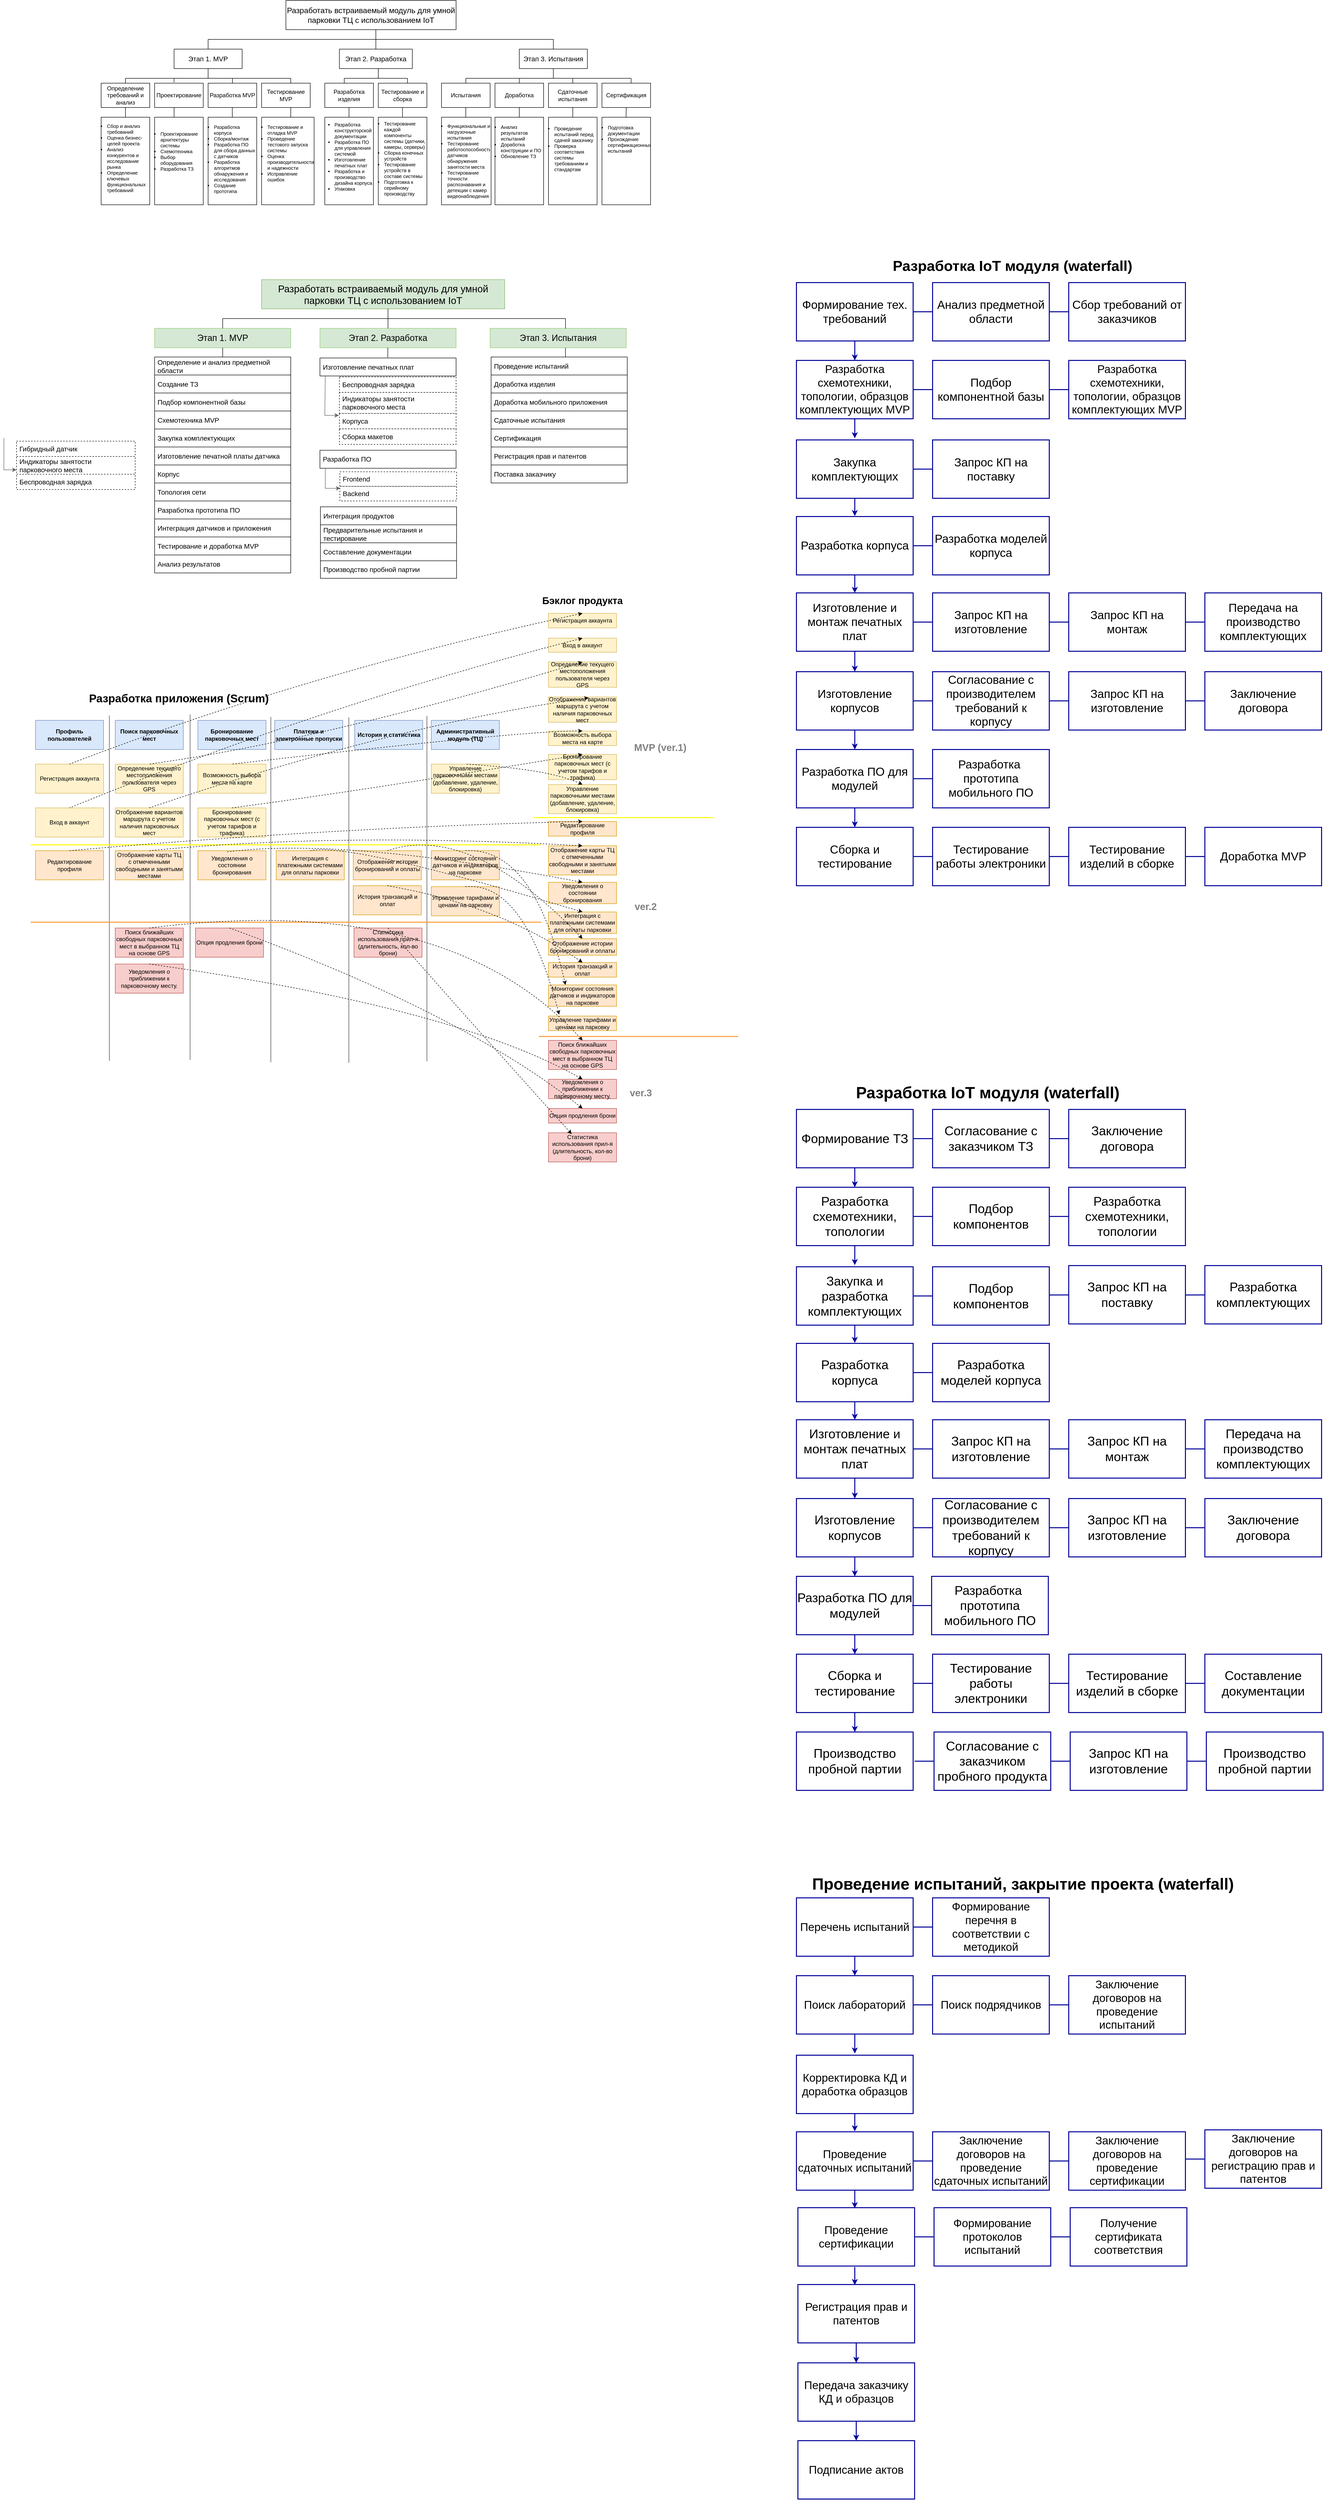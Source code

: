 <mxfile version="22.0.5" type="github">
  <diagram name="Страница — 1" id="UrEZ6tEzdypXz4cfXziD">
    <mxGraphModel dx="2785" dy="1280" grid="0" gridSize="10" guides="1" tooltips="1" connect="1" arrows="1" fold="1" page="0" pageScale="1" pageWidth="827" pageHeight="1169" math="0" shadow="0">
      <root>
        <mxCell id="0" />
        <mxCell id="1" parent="0" />
        <mxCell id="XmDp-VsO-evtBJLwXCZc-1" value="&lt;font style=&quot;vertical-align: inherit; font-size: 16px;&quot;&gt;&lt;font style=&quot;vertical-align: inherit; font-size: 16px;&quot;&gt;&lt;font style=&quot;vertical-align: inherit;&quot;&gt;&lt;font style=&quot;vertical-align: inherit;&quot;&gt;Разработать встраиваемый модуль для умной парковки ТЦ с использованием IoT&lt;/font&gt;&lt;/font&gt;&lt;/font&gt;&lt;/font&gt;" style="rounded=0;whiteSpace=wrap;html=1;fontSize=16;" parent="1" vertex="1">
          <mxGeometry x="190" y="20" width="350" height="60" as="geometry" />
        </mxCell>
        <mxCell id="XmDp-VsO-evtBJLwXCZc-2" value="&lt;font style=&quot;vertical-align: inherit; font-size: 14px;&quot;&gt;&lt;font style=&quot;vertical-align: inherit; font-size: 14px;&quot;&gt;Этап 1. MVP&lt;/font&gt;&lt;/font&gt;" style="rounded=0;whiteSpace=wrap;html=1;fontSize=14;" parent="1" vertex="1">
          <mxGeometry x="-40" y="120" width="140" height="40" as="geometry" />
        </mxCell>
        <mxCell id="XmDp-VsO-evtBJLwXCZc-3" value="&lt;font style=&quot;vertical-align: inherit; font-size: 14px;&quot;&gt;&lt;font style=&quot;vertical-align: inherit; font-size: 14px;&quot;&gt;Этап 2. Разработка&lt;/font&gt;&lt;/font&gt;" style="rounded=0;whiteSpace=wrap;html=1;fontSize=14;" parent="1" vertex="1">
          <mxGeometry x="300" y="120" width="150" height="40" as="geometry" />
        </mxCell>
        <mxCell id="XmDp-VsO-evtBJLwXCZc-4" value="&lt;font style=&quot;vertical-align: inherit; font-size: 14px;&quot;&gt;&lt;font style=&quot;vertical-align: inherit; font-size: 14px;&quot;&gt;&lt;font style=&quot;vertical-align: inherit; font-size: 14px;&quot;&gt;&lt;font style=&quot;vertical-align: inherit; font-size: 14px;&quot;&gt;Этап 3. Испытания&lt;/font&gt;&lt;/font&gt;&lt;/font&gt;&lt;/font&gt;" style="rounded=0;whiteSpace=wrap;html=1;fontSize=14;" parent="1" vertex="1">
          <mxGeometry x="670" y="120" width="140" height="40" as="geometry" />
        </mxCell>
        <mxCell id="XmDp-VsO-evtBJLwXCZc-5" value="" style="endArrow=none;html=1;rounded=0;" parent="1" edge="1">
          <mxGeometry width="50" height="50" relative="1" as="geometry">
            <mxPoint x="30" y="100" as="sourcePoint" />
            <mxPoint x="600" y="100" as="targetPoint" />
          </mxGeometry>
        </mxCell>
        <mxCell id="XmDp-VsO-evtBJLwXCZc-6" value="" style="endArrow=none;html=1;rounded=0;exitX=0.5;exitY=0;exitDx=0;exitDy=0;" parent="1" source="XmDp-VsO-evtBJLwXCZc-3" edge="1">
          <mxGeometry width="50" height="50" relative="1" as="geometry">
            <mxPoint x="320" y="130" as="sourcePoint" />
            <mxPoint x="375" y="80" as="targetPoint" />
          </mxGeometry>
        </mxCell>
        <mxCell id="XmDp-VsO-evtBJLwXCZc-7" value="" style="endArrow=none;html=1;rounded=0;exitX=0.5;exitY=0;exitDx=0;exitDy=0;" parent="1" source="XmDp-VsO-evtBJLwXCZc-2" edge="1">
          <mxGeometry width="50" height="50" relative="1" as="geometry">
            <mxPoint x="70" y="150" as="sourcePoint" />
            <mxPoint x="30" y="100" as="targetPoint" />
          </mxGeometry>
        </mxCell>
        <mxCell id="XmDp-VsO-evtBJLwXCZc-8" value="" style="endArrow=none;html=1;rounded=0;entryX=0.5;entryY=0;entryDx=0;entryDy=0;" parent="1" target="XmDp-VsO-evtBJLwXCZc-4" edge="1">
          <mxGeometry width="50" height="50" relative="1" as="geometry">
            <mxPoint x="600" y="100" as="sourcePoint" />
            <mxPoint x="600" y="115" as="targetPoint" />
            <Array as="points">
              <mxPoint x="740" y="100" />
            </Array>
          </mxGeometry>
        </mxCell>
        <mxCell id="XmDp-VsO-evtBJLwXCZc-9" value="&lt;font style=&quot;vertical-align: inherit;&quot;&gt;&lt;font style=&quot;vertical-align: inherit;&quot;&gt;Определение требований и анализ&lt;/font&gt;&lt;/font&gt;" style="rounded=0;whiteSpace=wrap;html=1;" parent="1" vertex="1">
          <mxGeometry x="-190" y="190" width="100" height="50" as="geometry" />
        </mxCell>
        <mxCell id="XmDp-VsO-evtBJLwXCZc-11" value="&lt;font style=&quot;vertical-align: inherit;&quot;&gt;&lt;font style=&quot;vertical-align: inherit;&quot;&gt;&lt;font style=&quot;vertical-align: inherit;&quot;&gt;&lt;font style=&quot;vertical-align: inherit;&quot;&gt;Проектирование&lt;/font&gt;&lt;/font&gt;&lt;/font&gt;&lt;/font&gt;" style="rounded=0;whiteSpace=wrap;html=1;" parent="1" vertex="1">
          <mxGeometry x="-80" y="190" width="100" height="50" as="geometry" />
        </mxCell>
        <mxCell id="XmDp-VsO-evtBJLwXCZc-12" value="&lt;font style=&quot;vertical-align: inherit;&quot;&gt;&lt;font style=&quot;vertical-align: inherit;&quot;&gt;&lt;font style=&quot;vertical-align: inherit;&quot;&gt;&lt;font style=&quot;vertical-align: inherit;&quot;&gt;&lt;font style=&quot;vertical-align: inherit;&quot;&gt;&lt;font style=&quot;vertical-align: inherit;&quot;&gt;Разработка MVP&lt;/font&gt;&lt;/font&gt;&lt;/font&gt;&lt;/font&gt;&lt;/font&gt;&lt;/font&gt;" style="rounded=0;whiteSpace=wrap;html=1;" parent="1" vertex="1">
          <mxGeometry x="30" y="190" width="100" height="50" as="geometry" />
        </mxCell>
        <mxCell id="XmDp-VsO-evtBJLwXCZc-13" value="&lt;font style=&quot;vertical-align: inherit;&quot;&gt;&lt;font style=&quot;vertical-align: inherit;&quot;&gt;Тестирование MVP&lt;/font&gt;&lt;/font&gt;" style="rounded=0;whiteSpace=wrap;html=1;" parent="1" vertex="1">
          <mxGeometry x="140" y="190" width="100" height="50" as="geometry" />
        </mxCell>
        <mxCell id="XmDp-VsO-evtBJLwXCZc-14" value="&lt;font style=&quot;vertical-align: inherit;&quot;&gt;&lt;font style=&quot;vertical-align: inherit;&quot;&gt;Разработка изделия&lt;/font&gt;&lt;/font&gt;" style="rounded=0;whiteSpace=wrap;html=1;" parent="1" vertex="1">
          <mxGeometry x="270" y="190" width="100" height="50" as="geometry" />
        </mxCell>
        <mxCell id="XmDp-VsO-evtBJLwXCZc-15" value="&lt;font style=&quot;vertical-align: inherit;&quot;&gt;&lt;font style=&quot;vertical-align: inherit;&quot;&gt;&lt;font style=&quot;vertical-align: inherit;&quot;&gt;&lt;font style=&quot;vertical-align: inherit;&quot;&gt;Тестирование и сборка&lt;/font&gt;&lt;/font&gt;&lt;/font&gt;&lt;/font&gt;" style="rounded=0;whiteSpace=wrap;html=1;" parent="1" vertex="1">
          <mxGeometry x="380" y="190" width="100" height="50" as="geometry" />
        </mxCell>
        <mxCell id="XmDp-VsO-evtBJLwXCZc-16" value="&lt;font style=&quot;vertical-align: inherit;&quot;&gt;&lt;font style=&quot;vertical-align: inherit;&quot;&gt;&lt;font style=&quot;vertical-align: inherit;&quot;&gt;&lt;font style=&quot;vertical-align: inherit;&quot;&gt;Испытания&lt;/font&gt;&lt;/font&gt;&lt;/font&gt;&lt;/font&gt;" style="rounded=0;whiteSpace=wrap;html=1;" parent="1" vertex="1">
          <mxGeometry x="510" y="190" width="100" height="50" as="geometry" />
        </mxCell>
        <mxCell id="XmDp-VsO-evtBJLwXCZc-17" value="&lt;font style=&quot;vertical-align: inherit;&quot;&gt;&lt;font style=&quot;vertical-align: inherit;&quot;&gt;&lt;font style=&quot;vertical-align: inherit;&quot;&gt;&lt;font style=&quot;vertical-align: inherit;&quot;&gt;&lt;font style=&quot;vertical-align: inherit;&quot;&gt;&lt;font style=&quot;vertical-align: inherit;&quot;&gt;Доработка&lt;/font&gt;&lt;/font&gt;&lt;/font&gt;&lt;/font&gt;&lt;/font&gt;&lt;/font&gt;" style="rounded=0;whiteSpace=wrap;html=1;" parent="1" vertex="1">
          <mxGeometry x="620" y="190" width="100" height="50" as="geometry" />
        </mxCell>
        <mxCell id="XmDp-VsO-evtBJLwXCZc-18" value="&lt;font style=&quot;vertical-align: inherit;&quot;&gt;&lt;font style=&quot;vertical-align: inherit;&quot;&gt;&lt;font style=&quot;vertical-align: inherit;&quot;&gt;&lt;font style=&quot;vertical-align: inherit;&quot;&gt;&lt;font style=&quot;vertical-align: inherit;&quot;&gt;&lt;font style=&quot;vertical-align: inherit;&quot;&gt;&lt;font style=&quot;vertical-align: inherit;&quot;&gt;&lt;font style=&quot;vertical-align: inherit;&quot;&gt;Сдаточные испытания&lt;/font&gt;&lt;/font&gt;&lt;/font&gt;&lt;/font&gt;&lt;/font&gt;&lt;/font&gt;&lt;/font&gt;&lt;/font&gt;" style="rounded=0;whiteSpace=wrap;html=1;" parent="1" vertex="1">
          <mxGeometry x="730" y="190" width="100" height="50" as="geometry" />
        </mxCell>
        <mxCell id="XmDp-VsO-evtBJLwXCZc-19" value="&lt;font style=&quot;vertical-align: inherit;&quot;&gt;&lt;font style=&quot;vertical-align: inherit;&quot;&gt;&lt;font style=&quot;vertical-align: inherit;&quot;&gt;&lt;font style=&quot;vertical-align: inherit;&quot;&gt;&lt;font style=&quot;vertical-align: inherit;&quot;&gt;&lt;font style=&quot;vertical-align: inherit;&quot;&gt;&lt;font style=&quot;vertical-align: inherit;&quot;&gt;&lt;font style=&quot;vertical-align: inherit;&quot;&gt;&lt;font style=&quot;vertical-align: inherit;&quot;&gt;&lt;font style=&quot;vertical-align: inherit;&quot;&gt;Сертификация&lt;/font&gt;&lt;/font&gt;&lt;/font&gt;&lt;/font&gt;&lt;/font&gt;&lt;/font&gt;&lt;/font&gt;&lt;/font&gt;&lt;/font&gt;&lt;/font&gt;" style="rounded=0;whiteSpace=wrap;html=1;" parent="1" vertex="1">
          <mxGeometry x="840" y="190" width="100" height="50" as="geometry" />
        </mxCell>
        <mxCell id="XmDp-VsO-evtBJLwXCZc-27" value="" style="rounded=0;whiteSpace=wrap;html=1;" parent="1" vertex="1">
          <mxGeometry x="-190" y="260" width="100" height="180" as="geometry" />
        </mxCell>
        <mxCell id="XmDp-VsO-evtBJLwXCZc-25" value="&lt;ul style=&quot;font-size: 10px;&quot;&gt;&lt;li style=&quot;font-size: 10px;&quot;&gt;Сбор и анализ требований&lt;/li&gt;&lt;li style=&quot;font-size: 10px;&quot;&gt;Оценка бизнес-целей проекта&lt;/li&gt;&lt;li style=&quot;font-size: 10px;&quot;&gt;Анализ конкурентов и исследование рынка&lt;/li&gt;&lt;li style=&quot;font-size: 10px;&quot;&gt;Определение ключевых функциональных требований&lt;/li&gt;&lt;/ul&gt;" style="text;strokeColor=none;fillColor=none;html=1;whiteSpace=wrap;verticalAlign=middle;overflow=hidden;fontSize=10;align=left;" parent="1" vertex="1">
          <mxGeometry x="-220" y="260" width="130" height="160" as="geometry" />
        </mxCell>
        <mxCell id="XmDp-VsO-evtBJLwXCZc-28" value="" style="rounded=0;whiteSpace=wrap;html=1;" parent="1" vertex="1">
          <mxGeometry x="-80" y="260" width="100" height="180" as="geometry" />
        </mxCell>
        <mxCell id="XmDp-VsO-evtBJLwXCZc-29" value="&lt;ul style=&quot;font-size: 10px;&quot;&gt;&lt;li style=&quot;font-size: 10px;&quot;&gt;&lt;font style=&quot;vertical-align: inherit;&quot;&gt;&lt;font style=&quot;vertical-align: inherit;&quot;&gt;Проектирование архитектуры системы&lt;/font&gt;&lt;/font&gt;&lt;/li&gt;&lt;li style=&quot;font-size: 10px;&quot;&gt;&lt;font style=&quot;vertical-align: inherit;&quot;&gt;&lt;font style=&quot;vertical-align: inherit;&quot;&gt;Схемотехника&lt;/font&gt;&lt;/font&gt;&lt;/li&gt;&lt;li style=&quot;font-size: 10px;&quot;&gt;&lt;font style=&quot;vertical-align: inherit;&quot;&gt;&lt;font style=&quot;vertical-align: inherit;&quot;&gt;Выбор оборудования&lt;/font&gt;&lt;/font&gt;&lt;/li&gt;&lt;li style=&quot;font-size: 10px;&quot;&gt;&lt;font style=&quot;vertical-align: inherit;&quot;&gt;&lt;font style=&quot;vertical-align: inherit;&quot;&gt;Разработка ТЗ&lt;/font&gt;&lt;/font&gt;&lt;/li&gt;&lt;/ul&gt;" style="text;strokeColor=none;fillColor=none;html=1;whiteSpace=wrap;verticalAlign=middle;overflow=hidden;fontSize=10;align=left;" parent="1" vertex="1">
          <mxGeometry x="-110" y="260" width="130" height="140" as="geometry" />
        </mxCell>
        <mxCell id="XmDp-VsO-evtBJLwXCZc-32" value="" style="rounded=0;whiteSpace=wrap;html=1;" parent="1" vertex="1">
          <mxGeometry x="30" y="260" width="100" height="180" as="geometry" />
        </mxCell>
        <mxCell id="XmDp-VsO-evtBJLwXCZc-30" value="&lt;div&gt;&lt;br&gt;&lt;/div&gt;&lt;ul style=&quot;font-size: 10px;&quot;&gt;&lt;li style=&quot;font-size: 10px;&quot;&gt;&lt;font style=&quot;vertical-align: inherit;&quot;&gt;&lt;font style=&quot;vertical-align: inherit;&quot;&gt;Разработка корпуса&lt;/font&gt;&lt;/font&gt;&lt;/li&gt;&lt;li style=&quot;font-size: 10px;&quot;&gt;&lt;font style=&quot;vertical-align: inherit;&quot;&gt;&lt;font style=&quot;vertical-align: inherit;&quot;&gt;Сборка/монтаж&lt;/font&gt;&lt;/font&gt;&lt;/li&gt;&lt;li style=&quot;font-size: 10px;&quot;&gt;&lt;font style=&quot;vertical-align: inherit;&quot;&gt;&lt;font style=&quot;vertical-align: inherit;&quot;&gt;Разработка ПО для сбора данных с датчиков&lt;/font&gt;&lt;/font&gt;&lt;/li&gt;&lt;li style=&quot;font-size: 10px;&quot;&gt;&lt;font style=&quot;vertical-align: inherit;&quot;&gt;&lt;font style=&quot;vertical-align: inherit;&quot;&gt;Разработка алгоритмов обнаружения и исследования&lt;/font&gt;&lt;/font&gt;&lt;/li&gt;&lt;li style=&quot;font-size: 10px;&quot;&gt;&lt;font style=&quot;vertical-align: inherit;&quot;&gt;&lt;font style=&quot;vertical-align: inherit;&quot;&gt;Создание прототипа&lt;/font&gt;&lt;/font&gt;&lt;/li&gt;&lt;/ul&gt;" style="text;strokeColor=none;fillColor=none;html=1;whiteSpace=wrap;verticalAlign=middle;overflow=hidden;fontSize=10;align=left;" parent="1" vertex="1">
          <mxGeometry y="250" width="130" height="170" as="geometry" />
        </mxCell>
        <mxCell id="XmDp-VsO-evtBJLwXCZc-33" value="" style="rounded=0;whiteSpace=wrap;html=1;" parent="1" vertex="1">
          <mxGeometry x="140" y="260" width="108" height="180" as="geometry" />
        </mxCell>
        <mxCell id="XmDp-VsO-evtBJLwXCZc-35" value="&lt;div&gt;&lt;br&gt;&lt;/div&gt;&lt;ul style=&quot;font-size: 10px;&quot;&gt;&lt;li style=&quot;font-size: 10px;&quot;&gt;Тестирование и отладка MVP&lt;/li&gt;&lt;li style=&quot;font-size: 10px;&quot;&gt;Проведение тестового запуска системы&lt;/li&gt;&lt;li style=&quot;font-size: 10px;&quot;&gt;Оценка производительности и надежности&lt;/li&gt;&lt;li style=&quot;font-size: 10px;&quot;&gt;Исправление ошибок&lt;/li&gt;&lt;/ul&gt;" style="text;strokeColor=none;fillColor=none;html=1;whiteSpace=wrap;verticalAlign=middle;overflow=hidden;fontSize=10;align=left;" parent="1" vertex="1">
          <mxGeometry x="110" y="250" width="140" height="150" as="geometry" />
        </mxCell>
        <mxCell id="XmDp-VsO-evtBJLwXCZc-36" value="" style="rounded=0;whiteSpace=wrap;html=1;" parent="1" vertex="1">
          <mxGeometry x="270" y="260" width="100" height="180" as="geometry" />
        </mxCell>
        <mxCell id="XmDp-VsO-evtBJLwXCZc-37" value="&lt;div&gt;&lt;br&gt;&lt;/div&gt;&lt;ul style=&quot;font-size: 10px;&quot;&gt;&lt;li style=&quot;font-size: 10px;&quot;&gt;Разработка конструкторской документации&lt;/li&gt;&lt;li style=&quot;font-size: 10px;&quot;&gt;Разработка ПО для управления системой&lt;/li&gt;&lt;li style=&quot;font-size: 10px;&quot;&gt;Изготовление печатных плат&lt;/li&gt;&lt;li style=&quot;font-size: 10px;&quot;&gt;Разработка и производство дизайна корпуса&lt;/li&gt;&lt;li style=&quot;font-size: 10px;&quot;&gt;Упаковка&lt;/li&gt;&lt;/ul&gt;" style="text;strokeColor=none;fillColor=none;html=1;whiteSpace=wrap;verticalAlign=middle;overflow=hidden;fontSize=10;align=left;" parent="1" vertex="1">
          <mxGeometry x="248" y="240" width="130" height="190" as="geometry" />
        </mxCell>
        <mxCell id="XmDp-VsO-evtBJLwXCZc-38" value="" style="rounded=0;whiteSpace=wrap;html=1;" parent="1" vertex="1">
          <mxGeometry x="380" y="260" width="100" height="180" as="geometry" />
        </mxCell>
        <mxCell id="XmDp-VsO-evtBJLwXCZc-40" value="&lt;ul style=&quot;font-size: 10px;&quot;&gt;&lt;li style=&quot;font-size: 10px;&quot;&gt;Тестирование каждой компоненты системы (датчики, камеры, серверы)&lt;/li&gt;&lt;li style=&quot;font-size: 10px;&quot;&gt;Сборка конечных устройств&lt;/li&gt;&lt;li style=&quot;font-size: 10px;&quot;&gt;Тестирование устройств в составе системы&lt;/li&gt;&lt;li style=&quot;font-size: 10px;&quot;&gt;Подготовка к серийному производству&lt;/li&gt;&lt;/ul&gt;" style="text;strokeColor=none;fillColor=none;html=1;whiteSpace=wrap;verticalAlign=middle;overflow=hidden;fontSize=10;align=left;" parent="1" vertex="1">
          <mxGeometry x="350" y="250" width="130" height="190" as="geometry" />
        </mxCell>
        <mxCell id="XmDp-VsO-evtBJLwXCZc-42" value="" style="rounded=0;whiteSpace=wrap;html=1;" parent="1" vertex="1">
          <mxGeometry x="510" y="260" width="102" height="180" as="geometry" />
        </mxCell>
        <mxCell id="XmDp-VsO-evtBJLwXCZc-43" value="" style="rounded=0;whiteSpace=wrap;html=1;" parent="1" vertex="1">
          <mxGeometry x="620" y="260" width="100" height="180" as="geometry" />
        </mxCell>
        <mxCell id="XmDp-VsO-evtBJLwXCZc-44" value="" style="rounded=0;whiteSpace=wrap;html=1;" parent="1" vertex="1">
          <mxGeometry x="730" y="260" width="100" height="180" as="geometry" />
        </mxCell>
        <mxCell id="XmDp-VsO-evtBJLwXCZc-45" value="" style="rounded=0;whiteSpace=wrap;html=1;" parent="1" vertex="1">
          <mxGeometry x="840" y="260" width="100" height="180" as="geometry" />
        </mxCell>
        <mxCell id="XmDp-VsO-evtBJLwXCZc-41" value="&lt;ul style=&quot;font-size: 10px;&quot;&gt;&lt;li style=&quot;font-size: 10px;&quot;&gt;Функциональные и нагрузочные испытания&lt;/li&gt;&lt;li style=&quot;font-size: 10px;&quot;&gt;Тестирование работоспособности датчиков обнаружения занятости места&lt;/li&gt;&lt;li style=&quot;font-size: 10px;&quot;&gt;Тестирование точности распознавания и детекции с камер видеонаблюдения&lt;/li&gt;&lt;/ul&gt;" style="text;strokeColor=none;fillColor=none;html=1;whiteSpace=wrap;verticalAlign=middle;overflow=hidden;fontSize=10;align=left;" parent="1" vertex="1">
          <mxGeometry x="480" y="250" width="130" height="200" as="geometry" />
        </mxCell>
        <mxCell id="XmDp-VsO-evtBJLwXCZc-48" value="&lt;ul style=&quot;font-size: 10px;&quot;&gt;&lt;li style=&quot;font-size: 10px;&quot;&gt;Анализ результатов испытаний&lt;/li&gt;&lt;li style=&quot;font-size: 10px;&quot;&gt;Доработка конструкции и ПО&lt;/li&gt;&lt;li style=&quot;font-size: 10px;&quot;&gt;Обновление ТЗ&lt;/li&gt;&lt;/ul&gt;" style="text;strokeColor=none;fillColor=none;html=1;whiteSpace=wrap;verticalAlign=middle;overflow=hidden;fontSize=10;align=left;" parent="1" vertex="1">
          <mxGeometry x="590" y="210" width="130" height="200" as="geometry" />
        </mxCell>
        <mxCell id="XmDp-VsO-evtBJLwXCZc-49" value="&lt;ul style=&quot;font-size: 10px;&quot;&gt;&lt;li style=&quot;font-size: 10px;&quot;&gt;Проведение испытаний перед сдачей заказчику&lt;/li&gt;&lt;li style=&quot;font-size: 10px;&quot;&gt;Проверка соответствия системы требованиям и стандартам&lt;/li&gt;&lt;/ul&gt;" style="text;strokeColor=none;fillColor=none;html=1;whiteSpace=wrap;verticalAlign=middle;overflow=hidden;fontSize=10;align=left;" parent="1" vertex="1">
          <mxGeometry x="700" y="260" width="130" height="130" as="geometry" />
        </mxCell>
        <mxCell id="XmDp-VsO-evtBJLwXCZc-50" value="&lt;ul style=&quot;font-size: 10px;&quot;&gt;&lt;li style=&quot;font-size: 10px;&quot;&gt;Подготовка документации&amp;nbsp;&lt;/li&gt;&lt;li style=&quot;font-size: 10px;&quot;&gt;Прохождение сертификационных испытаний&lt;/li&gt;&lt;/ul&gt;" style="text;strokeColor=none;fillColor=none;html=1;whiteSpace=wrap;verticalAlign=middle;overflow=hidden;fontSize=10;align=left;" parent="1" vertex="1">
          <mxGeometry x="810" y="260" width="130" height="90" as="geometry" />
        </mxCell>
        <mxCell id="XmDp-VsO-evtBJLwXCZc-51" value="" style="endArrow=none;html=1;rounded=0;" parent="1" edge="1">
          <mxGeometry width="50" height="50" relative="1" as="geometry">
            <mxPoint x="-140" y="180" as="sourcePoint" />
            <mxPoint x="200" y="180" as="targetPoint" />
          </mxGeometry>
        </mxCell>
        <mxCell id="XmDp-VsO-evtBJLwXCZc-52" value="" style="endArrow=none;html=1;rounded=0;" parent="1" edge="1">
          <mxGeometry width="50" height="50" relative="1" as="geometry">
            <mxPoint x="310" y="180" as="sourcePoint" />
            <mxPoint x="440" y="180" as="targetPoint" />
          </mxGeometry>
        </mxCell>
        <mxCell id="XmDp-VsO-evtBJLwXCZc-53" value="" style="endArrow=none;html=1;rounded=0;" parent="1" edge="1">
          <mxGeometry width="50" height="50" relative="1" as="geometry">
            <mxPoint x="560" y="180" as="sourcePoint" />
            <mxPoint x="900" y="180" as="targetPoint" />
          </mxGeometry>
        </mxCell>
        <mxCell id="XmDp-VsO-evtBJLwXCZc-54" value="" style="endArrow=none;html=1;rounded=0;" parent="1" edge="1">
          <mxGeometry width="50" height="50" relative="1" as="geometry">
            <mxPoint x="740" y="180" as="sourcePoint" />
            <mxPoint x="740" y="160" as="targetPoint" />
          </mxGeometry>
        </mxCell>
        <mxCell id="XmDp-VsO-evtBJLwXCZc-55" value="" style="endArrow=none;html=1;rounded=0;" parent="1" edge="1">
          <mxGeometry width="50" height="50" relative="1" as="geometry">
            <mxPoint x="560" y="190" as="sourcePoint" />
            <mxPoint x="560" y="180" as="targetPoint" />
          </mxGeometry>
        </mxCell>
        <mxCell id="XmDp-VsO-evtBJLwXCZc-56" value="" style="endArrow=none;html=1;rounded=0;exitX=0.615;exitY=0.05;exitDx=0;exitDy=0;exitPerimeter=0;" parent="1" source="XmDp-VsO-evtBJLwXCZc-41" edge="1">
          <mxGeometry width="50" height="50" relative="1" as="geometry">
            <mxPoint x="510" y="290" as="sourcePoint" />
            <mxPoint x="560" y="240" as="targetPoint" />
          </mxGeometry>
        </mxCell>
        <mxCell id="XmDp-VsO-evtBJLwXCZc-57" value="" style="endArrow=none;html=1;rounded=0;exitX=0.615;exitY=0.05;exitDx=0;exitDy=0;exitPerimeter=0;" parent="1" edge="1">
          <mxGeometry width="50" height="50" relative="1" as="geometry">
            <mxPoint x="670" y="260" as="sourcePoint" />
            <mxPoint x="670" y="240" as="targetPoint" />
          </mxGeometry>
        </mxCell>
        <mxCell id="XmDp-VsO-evtBJLwXCZc-62" value="" style="endArrow=none;html=1;rounded=0;" parent="1" edge="1">
          <mxGeometry width="50" height="50" relative="1" as="geometry">
            <mxPoint x="780" y="260" as="sourcePoint" />
            <mxPoint x="780" y="240" as="targetPoint" />
          </mxGeometry>
        </mxCell>
        <mxCell id="XmDp-VsO-evtBJLwXCZc-63" value="" style="endArrow=none;html=1;rounded=0;entryX=0.5;entryY=1;entryDx=0;entryDy=0;exitX=0.612;exitY=0.007;exitDx=0;exitDy=0;exitPerimeter=0;" parent="1" source="XmDp-VsO-evtBJLwXCZc-50" target="XmDp-VsO-evtBJLwXCZc-19" edge="1">
          <mxGeometry width="50" height="50" relative="1" as="geometry">
            <mxPoint x="790" y="270" as="sourcePoint" />
            <mxPoint x="790" y="250" as="targetPoint" />
          </mxGeometry>
        </mxCell>
        <mxCell id="XmDp-VsO-evtBJLwXCZc-64" value="" style="endArrow=none;html=1;rounded=0;" parent="1" edge="1">
          <mxGeometry width="50" height="50" relative="1" as="geometry">
            <mxPoint x="429.76" y="260" as="sourcePoint" />
            <mxPoint x="429.76" y="240" as="targetPoint" />
          </mxGeometry>
        </mxCell>
        <mxCell id="XmDp-VsO-evtBJLwXCZc-65" value="" style="endArrow=none;html=1;rounded=0;" parent="1" edge="1">
          <mxGeometry width="50" height="50" relative="1" as="geometry">
            <mxPoint x="319.76" y="260" as="sourcePoint" />
            <mxPoint x="319.76" y="240" as="targetPoint" />
          </mxGeometry>
        </mxCell>
        <mxCell id="XmDp-VsO-evtBJLwXCZc-66" value="" style="endArrow=none;html=1;rounded=0;" parent="1" edge="1">
          <mxGeometry width="50" height="50" relative="1" as="geometry">
            <mxPoint x="380" y="180" as="sourcePoint" />
            <mxPoint x="380" y="160" as="targetPoint" />
          </mxGeometry>
        </mxCell>
        <mxCell id="XmDp-VsO-evtBJLwXCZc-67" value="" style="endArrow=none;html=1;rounded=0;" parent="1" edge="1">
          <mxGeometry width="50" height="50" relative="1" as="geometry">
            <mxPoint x="670" y="190" as="sourcePoint" />
            <mxPoint x="670" y="180" as="targetPoint" />
          </mxGeometry>
        </mxCell>
        <mxCell id="XmDp-VsO-evtBJLwXCZc-68" value="" style="endArrow=none;html=1;rounded=0;exitX=0.5;exitY=0;exitDx=0;exitDy=0;" parent="1" source="XmDp-VsO-evtBJLwXCZc-18" edge="1">
          <mxGeometry width="50" height="50" relative="1" as="geometry">
            <mxPoint x="680" y="200" as="sourcePoint" />
            <mxPoint x="780" y="180" as="targetPoint" />
          </mxGeometry>
        </mxCell>
        <mxCell id="XmDp-VsO-evtBJLwXCZc-69" value="" style="endArrow=none;html=1;rounded=0;" parent="1" edge="1">
          <mxGeometry width="50" height="50" relative="1" as="geometry">
            <mxPoint x="900" y="190" as="sourcePoint" />
            <mxPoint x="900" y="180" as="targetPoint" />
          </mxGeometry>
        </mxCell>
        <mxCell id="XmDp-VsO-evtBJLwXCZc-70" value="" style="endArrow=none;html=1;rounded=0;" parent="1" edge="1">
          <mxGeometry width="50" height="50" relative="1" as="geometry">
            <mxPoint x="440" y="190" as="sourcePoint" />
            <mxPoint x="440" y="180" as="targetPoint" />
          </mxGeometry>
        </mxCell>
        <mxCell id="XmDp-VsO-evtBJLwXCZc-71" value="" style="endArrow=none;html=1;rounded=0;" parent="1" edge="1">
          <mxGeometry width="50" height="50" relative="1" as="geometry">
            <mxPoint x="310" y="180" as="sourcePoint" />
            <mxPoint x="310" y="190" as="targetPoint" />
          </mxGeometry>
        </mxCell>
        <mxCell id="XmDp-VsO-evtBJLwXCZc-72" value="" style="endArrow=none;html=1;rounded=0;exitX=0.5;exitY=1;exitDx=0;exitDy=0;" parent="1" source="XmDp-VsO-evtBJLwXCZc-2" edge="1">
          <mxGeometry width="50" height="50" relative="1" as="geometry">
            <mxPoint x="460" y="210" as="sourcePoint" />
            <mxPoint x="30" y="180" as="targetPoint" />
          </mxGeometry>
        </mxCell>
        <mxCell id="XmDp-VsO-evtBJLwXCZc-73" value="" style="endArrow=none;html=1;rounded=0;exitX=0.5;exitY=1;exitDx=0;exitDy=0;" parent="1" source="XmDp-VsO-evtBJLwXCZc-9" edge="1">
          <mxGeometry width="50" height="50" relative="1" as="geometry">
            <mxPoint x="40" y="170" as="sourcePoint" />
            <mxPoint x="-140" y="260" as="targetPoint" />
          </mxGeometry>
        </mxCell>
        <mxCell id="XmDp-VsO-evtBJLwXCZc-74" value="" style="endArrow=none;html=1;rounded=0;" parent="1" edge="1">
          <mxGeometry width="50" height="50" relative="1" as="geometry">
            <mxPoint x="-40" y="260" as="sourcePoint" />
            <mxPoint x="-40" y="240" as="targetPoint" />
          </mxGeometry>
        </mxCell>
        <mxCell id="XmDp-VsO-evtBJLwXCZc-76" value="" style="endArrow=none;html=1;rounded=0;" parent="1" source="XmDp-VsO-evtBJLwXCZc-9" edge="1">
          <mxGeometry width="50" height="50" relative="1" as="geometry">
            <mxPoint x="-190" y="230" as="sourcePoint" />
            <mxPoint x="-140" y="180" as="targetPoint" />
          </mxGeometry>
        </mxCell>
        <mxCell id="XmDp-VsO-evtBJLwXCZc-77" value="" style="endArrow=none;html=1;rounded=0;exitX=0.399;exitY=-0.03;exitDx=0;exitDy=0;exitPerimeter=0;" parent="1" source="XmDp-VsO-evtBJLwXCZc-11" edge="1">
          <mxGeometry width="50" height="50" relative="1" as="geometry">
            <mxPoint x="-130" y="200" as="sourcePoint" />
            <mxPoint x="-40" y="180" as="targetPoint" />
          </mxGeometry>
        </mxCell>
        <mxCell id="XmDp-VsO-evtBJLwXCZc-78" value="" style="endArrow=none;html=1;rounded=0;exitX=0.5;exitY=0;exitDx=0;exitDy=0;" parent="1" source="XmDp-VsO-evtBJLwXCZc-12" edge="1">
          <mxGeometry width="50" height="50" relative="1" as="geometry">
            <mxPoint x="-120" y="210" as="sourcePoint" />
            <mxPoint x="80" y="180" as="targetPoint" />
          </mxGeometry>
        </mxCell>
        <mxCell id="XmDp-VsO-evtBJLwXCZc-79" value="" style="endArrow=none;html=1;rounded=0;" parent="1" edge="1">
          <mxGeometry width="50" height="50" relative="1" as="geometry">
            <mxPoint x="200" y="190" as="sourcePoint" />
            <mxPoint x="200" y="180" as="targetPoint" />
            <Array as="points">
              <mxPoint x="200" y="190" />
            </Array>
          </mxGeometry>
        </mxCell>
        <mxCell id="XmDp-VsO-evtBJLwXCZc-80" value="" style="endArrow=none;html=1;rounded=0;" parent="1" edge="1">
          <mxGeometry width="50" height="50" relative="1" as="geometry">
            <mxPoint x="79.76" y="260" as="sourcePoint" />
            <mxPoint x="79.76" y="240" as="targetPoint" />
          </mxGeometry>
        </mxCell>
        <mxCell id="XmDp-VsO-evtBJLwXCZc-82" value="" style="endArrow=none;html=1;rounded=0;" parent="1" edge="1">
          <mxGeometry width="50" height="50" relative="1" as="geometry">
            <mxPoint x="200" y="240" as="sourcePoint" />
            <mxPoint x="200" y="260" as="targetPoint" />
          </mxGeometry>
        </mxCell>
        <mxCell id="IIutb8Ob4Y_4vp3zWTY3-64" value="&lt;font style=&quot;vertical-align: inherit; font-size: 20px;&quot;&gt;&lt;font style=&quot;vertical-align: inherit; font-size: 20px;&quot;&gt;&lt;font style=&quot;vertical-align: inherit; font-size: 20px;&quot;&gt;&lt;font style=&quot;vertical-align: inherit; font-size: 20px;&quot;&gt;Разработать встраиваемый модуль для умной парковки ТЦ с использованием IoT&lt;/font&gt;&lt;/font&gt;&lt;/font&gt;&lt;/font&gt;" style="rounded=0;whiteSpace=wrap;html=1;fontSize=20;fillColor=#d5e8d4;strokeColor=#82b366;fontStyle=0" parent="1" vertex="1">
          <mxGeometry x="140" y="594" width="500" height="60" as="geometry" />
        </mxCell>
        <mxCell id="IIutb8Ob4Y_4vp3zWTY3-65" value="&lt;font style=&quot;vertical-align: inherit; font-size: 18px;&quot;&gt;&lt;font style=&quot;vertical-align: inherit; font-size: 18px;&quot;&gt;Этап 1. MVP&lt;/font&gt;&lt;/font&gt;" style="rounded=0;whiteSpace=wrap;html=1;fontSize=18;fillColor=#d5e8d4;strokeColor=#94CC74;" parent="1" vertex="1">
          <mxGeometry x="-80" y="694" width="280" height="40" as="geometry" />
        </mxCell>
        <mxCell id="IIutb8Ob4Y_4vp3zWTY3-66" value="&lt;font style=&quot;vertical-align: inherit; font-size: 18px;&quot;&gt;&lt;font style=&quot;vertical-align: inherit; font-size: 18px;&quot;&gt;Этап 2. Разработка&lt;/font&gt;&lt;/font&gt;" style="rounded=0;whiteSpace=wrap;html=1;fontSize=18;fillColor=#d5e8d4;strokeColor=#94CC74;" parent="1" vertex="1">
          <mxGeometry x="260" y="694" width="280" height="40" as="geometry" />
        </mxCell>
        <mxCell id="IIutb8Ob4Y_4vp3zWTY3-67" value="&lt;font style=&quot;vertical-align: inherit; font-size: 18px;&quot;&gt;&lt;font style=&quot;vertical-align: inherit; font-size: 18px;&quot;&gt;&lt;font style=&quot;vertical-align: inherit; font-size: 18px;&quot;&gt;&lt;font style=&quot;vertical-align: inherit; font-size: 18px;&quot;&gt;Этап 3. Испытания&lt;/font&gt;&lt;/font&gt;&lt;/font&gt;&lt;/font&gt;" style="rounded=0;whiteSpace=wrap;html=1;fontSize=18;fillColor=#d5e8d4;strokeColor=#94CC74;" parent="1" vertex="1">
          <mxGeometry x="610" y="694" width="280" height="40" as="geometry" />
        </mxCell>
        <mxCell id="IIutb8Ob4Y_4vp3zWTY3-68" value="" style="endArrow=none;html=1;rounded=0;fillColor=#d5e8d4;strokeColor=#000000;" parent="1" edge="1">
          <mxGeometry width="50" height="50" relative="1" as="geometry">
            <mxPoint x="60" y="674" as="sourcePoint" />
            <mxPoint x="625" y="674" as="targetPoint" />
          </mxGeometry>
        </mxCell>
        <mxCell id="IIutb8Ob4Y_4vp3zWTY3-69" value="" style="endArrow=none;html=1;rounded=0;exitX=0.5;exitY=0;exitDx=0;exitDy=0;" parent="1" source="IIutb8Ob4Y_4vp3zWTY3-66" edge="1">
          <mxGeometry width="50" height="50" relative="1" as="geometry">
            <mxPoint x="345" y="704" as="sourcePoint" />
            <mxPoint x="400" y="654" as="targetPoint" />
          </mxGeometry>
        </mxCell>
        <mxCell id="IIutb8Ob4Y_4vp3zWTY3-70" value="" style="endArrow=none;html=1;rounded=0;exitX=0.5;exitY=0;exitDx=0;exitDy=0;fillColor=#d5e8d4;strokeColor=#000000;" parent="1" source="IIutb8Ob4Y_4vp3zWTY3-65" edge="1">
          <mxGeometry width="50" height="50" relative="1" as="geometry">
            <mxPoint x="95" y="724" as="sourcePoint" />
            <mxPoint x="60" y="674" as="targetPoint" />
          </mxGeometry>
        </mxCell>
        <mxCell id="IIutb8Ob4Y_4vp3zWTY3-71" value="" style="endArrow=none;html=1;rounded=0;entryX=0.554;entryY=0.015;entryDx=0;entryDy=0;entryPerimeter=0;fillColor=#d5e8d4;strokeColor=#000000;" parent="1" target="IIutb8Ob4Y_4vp3zWTY3-67" edge="1">
          <mxGeometry width="50" height="50" relative="1" as="geometry">
            <mxPoint x="625" y="674" as="sourcePoint" />
            <mxPoint x="765" y="690" as="targetPoint" />
            <Array as="points">
              <mxPoint x="765" y="674" />
            </Array>
          </mxGeometry>
        </mxCell>
        <mxCell id="IIutb8Ob4Y_4vp3zWTY3-105" value="" style="endArrow=none;html=1;rounded=0;" parent="1" edge="1">
          <mxGeometry width="50" height="50" relative="1" as="geometry">
            <mxPoint x="765" y="754" as="sourcePoint" />
            <mxPoint x="765" y="734" as="targetPoint" />
          </mxGeometry>
        </mxCell>
        <mxCell id="IIutb8Ob4Y_4vp3zWTY3-113" value="" style="endArrow=none;html=1;rounded=0;" parent="1" edge="1">
          <mxGeometry width="50" height="50" relative="1" as="geometry">
            <mxPoint x="399.58" y="754" as="sourcePoint" />
            <mxPoint x="399.58" y="734" as="targetPoint" />
          </mxGeometry>
        </mxCell>
        <mxCell id="IIutb8Ob4Y_4vp3zWTY3-119" value="" style="endArrow=none;html=1;rounded=0;exitX=0.5;exitY=1;exitDx=0;exitDy=0;entryX=0.5;entryY=0.054;entryDx=0;entryDy=0;entryPerimeter=0;" parent="1" source="IIutb8Ob4Y_4vp3zWTY3-65" target="IIutb8Ob4Y_4vp3zWTY3-140" edge="1">
          <mxGeometry width="50" height="50" relative="1" as="geometry">
            <mxPoint x="485" y="784" as="sourcePoint" />
            <mxPoint x="60" y="750" as="targetPoint" />
          </mxGeometry>
        </mxCell>
        <mxCell id="IIutb8Ob4Y_4vp3zWTY3-154" value="" style="group;fontSize=14;labelBackgroundColor=none;fillColor=default;container=0;" parent="1" vertex="1" connectable="0">
          <mxGeometry x="-80" y="753" width="280" height="407" as="geometry" />
        </mxCell>
        <mxCell id="IIutb8Ob4Y_4vp3zWTY3-185" value="Изготовление печатных плат" style="text;strokeColor=default;fillColor=default;align=left;verticalAlign=middle;spacingLeft=4;spacingRight=4;overflow=hidden;points=[[0,0.5],[1,0.5]];portConstraint=eastwest;rotatable=0;whiteSpace=wrap;html=1;fontSize=14;labelBackgroundColor=none;" parent="1" vertex="1">
          <mxGeometry x="260" y="755" width="280" height="37" as="geometry" />
        </mxCell>
        <mxCell id="IIutb8Ob4Y_4vp3zWTY3-226" value="Разработка ПО" style="text;strokeColor=default;fillColor=default;align=left;verticalAlign=middle;spacingLeft=4;spacingRight=4;overflow=hidden;points=[[0,0.5],[1,0.5]];portConstraint=eastwest;rotatable=0;whiteSpace=wrap;html=1;fontSize=14;labelBackgroundColor=none;" parent="1" vertex="1">
          <mxGeometry x="260" y="944.75" width="280" height="37" as="geometry" />
        </mxCell>
        <mxCell id="IIutb8Ob4Y_4vp3zWTY3-229" value="Интеграция продуктов" style="text;strokeColor=default;fillColor=default;align=left;verticalAlign=middle;spacingLeft=4;spacingRight=4;overflow=hidden;points=[[0,0.5],[1,0.5]];portConstraint=eastwest;rotatable=0;whiteSpace=wrap;html=1;fontSize=14;labelBackgroundColor=none;" parent="1" vertex="1">
          <mxGeometry x="261" y="1061" width="280" height="37" as="geometry" />
        </mxCell>
        <mxCell id="IIutb8Ob4Y_4vp3zWTY3-230" value="Предварительные испытания и тестирование" style="text;strokeColor=default;fillColor=default;align=left;verticalAlign=middle;spacingLeft=4;spacingRight=4;overflow=hidden;points=[[0,0.5],[1,0.5]];portConstraint=eastwest;rotatable=0;whiteSpace=wrap;html=1;fontSize=14;labelBackgroundColor=none;" parent="1" vertex="1">
          <mxGeometry x="261" y="1098" width="280" height="37" as="geometry" />
        </mxCell>
        <mxCell id="IIutb8Ob4Y_4vp3zWTY3-231" value="Составление документации" style="text;strokeColor=default;fillColor=default;align=left;verticalAlign=middle;spacingLeft=4;spacingRight=4;overflow=hidden;points=[[0,0.5],[1,0.5]];portConstraint=eastwest;rotatable=0;whiteSpace=wrap;html=1;fontSize=14;labelBackgroundColor=none;" parent="1" vertex="1">
          <mxGeometry x="261" y="1135" width="280" height="37" as="geometry" />
        </mxCell>
        <mxCell id="IIutb8Ob4Y_4vp3zWTY3-232" value="Производство пробной партии" style="text;strokeColor=default;fillColor=default;align=left;verticalAlign=middle;spacingLeft=4;spacingRight=4;overflow=hidden;points=[[0,0.5],[1,0.5]];portConstraint=eastwest;rotatable=0;whiteSpace=wrap;html=1;fontSize=14;labelBackgroundColor=none;" parent="1" vertex="1">
          <mxGeometry x="261" y="1172" width="280" height="36" as="geometry" />
        </mxCell>
        <mxCell id="IIutb8Ob4Y_4vp3zWTY3-214" value="Проведение испытаний" style="text;strokeColor=default;fillColor=default;align=left;verticalAlign=middle;spacingLeft=4;spacingRight=4;overflow=hidden;points=[[0,0.5],[1,0.5]];portConstraint=eastwest;rotatable=0;whiteSpace=wrap;html=1;fontSize=14;labelBackgroundColor=none;" parent="1" vertex="1">
          <mxGeometry x="612" y="753" width="280" height="37" as="geometry" />
        </mxCell>
        <mxCell id="IIutb8Ob4Y_4vp3zWTY3-215" value="Доработка изделия" style="text;strokeColor=default;fillColor=default;align=left;verticalAlign=middle;spacingLeft=4;spacingRight=4;overflow=hidden;points=[[0,0.5],[1,0.5]];portConstraint=eastwest;rotatable=0;whiteSpace=wrap;html=1;fontSize=14;labelBackgroundColor=none;" parent="1" vertex="1">
          <mxGeometry x="612" y="790" width="280" height="37" as="geometry" />
        </mxCell>
        <mxCell id="IIutb8Ob4Y_4vp3zWTY3-216" value="Доработка мобильного приложения" style="text;strokeColor=default;fillColor=default;align=left;verticalAlign=middle;spacingLeft=4;spacingRight=4;overflow=hidden;points=[[0,0.5],[1,0.5]];portConstraint=eastwest;rotatable=0;whiteSpace=wrap;html=1;fontSize=14;labelBackgroundColor=none;" parent="1" vertex="1">
          <mxGeometry x="612" y="827" width="280" height="37" as="geometry" />
        </mxCell>
        <mxCell id="IIutb8Ob4Y_4vp3zWTY3-217" value="Сдаточные испытания" style="text;strokeColor=default;fillColor=default;align=left;verticalAlign=middle;spacingLeft=4;spacingRight=4;overflow=hidden;points=[[0,0.5],[1,0.5]];portConstraint=eastwest;rotatable=0;whiteSpace=wrap;html=1;fontSize=14;labelBackgroundColor=none;" parent="1" vertex="1">
          <mxGeometry x="612" y="864" width="280" height="37" as="geometry" />
        </mxCell>
        <mxCell id="IIutb8Ob4Y_4vp3zWTY3-218" value="Сертификация" style="text;strokeColor=default;fillColor=default;align=left;verticalAlign=middle;spacingLeft=4;spacingRight=4;overflow=hidden;points=[[0,0.5],[1,0.5]];portConstraint=eastwest;rotatable=0;whiteSpace=wrap;html=1;fontSize=14;labelBackgroundColor=none;" parent="1" vertex="1">
          <mxGeometry x="612" y="901" width="280" height="37" as="geometry" />
        </mxCell>
        <mxCell id="IIutb8Ob4Y_4vp3zWTY3-219" value="Регистрация прав и патентов" style="text;strokeColor=default;fillColor=default;align=left;verticalAlign=middle;spacingLeft=4;spacingRight=4;overflow=hidden;points=[[0,0.5],[1,0.5]];portConstraint=eastwest;rotatable=0;whiteSpace=wrap;html=1;fontSize=14;labelBackgroundColor=none;" parent="1" vertex="1">
          <mxGeometry x="612" y="938" width="280" height="37" as="geometry" />
        </mxCell>
        <mxCell id="IIutb8Ob4Y_4vp3zWTY3-222" value="Поставка заказчику" style="text;strokeColor=default;fillColor=default;align=left;verticalAlign=middle;spacingLeft=4;spacingRight=4;overflow=hidden;points=[[0,0.5],[1,0.5]];portConstraint=eastwest;rotatable=0;whiteSpace=wrap;html=1;fontSize=14;labelBackgroundColor=none;" parent="1" vertex="1">
          <mxGeometry x="612" y="975" width="280" height="37" as="geometry" />
        </mxCell>
        <mxCell id="IIutb8Ob4Y_4vp3zWTY3-245" value="" style="group;dashed=1;" parent="1" vertex="1" connectable="0">
          <mxGeometry x="300" y="794" width="240" height="190" as="geometry" />
        </mxCell>
        <mxCell id="IIutb8Ob4Y_4vp3zWTY3-187" value="Индикаторы занятости парковочного места" style="text;strokeColor=default;fillColor=default;align=left;verticalAlign=middle;spacingLeft=4;spacingRight=4;overflow=hidden;points=[[0,0.5],[1,0.5]];portConstraint=eastwest;rotatable=0;whiteSpace=wrap;html=1;fontSize=14;labelBackgroundColor=none;dashed=1;" parent="IIutb8Ob4Y_4vp3zWTY3-245" vertex="1">
          <mxGeometry y="31.81" width="240" height="43.19" as="geometry" />
        </mxCell>
        <mxCell id="IIutb8Ob4Y_4vp3zWTY3-188" value="Корпуса" style="text;strokeColor=default;fillColor=default;align=left;verticalAlign=middle;spacingLeft=4;spacingRight=4;overflow=hidden;points=[[0,0.5],[1,0.5]];portConstraint=eastwest;rotatable=0;whiteSpace=wrap;html=1;fontSize=14;labelBackgroundColor=none;dashed=1;" parent="IIutb8Ob4Y_4vp3zWTY3-245" vertex="1">
          <mxGeometry y="75.0" width="240.0" height="31.81" as="geometry" />
        </mxCell>
        <mxCell id="IIutb8Ob4Y_4vp3zWTY3-189" value="Сборка макетов" style="text;strokeColor=default;fillColor=default;align=left;verticalAlign=middle;spacingLeft=4;spacingRight=4;overflow=hidden;points=[[0,0.5],[1,0.5]];portConstraint=eastwest;rotatable=0;whiteSpace=wrap;html=1;fontSize=14;labelBackgroundColor=none;dashed=1;" parent="IIutb8Ob4Y_4vp3zWTY3-245" vertex="1">
          <mxGeometry y="106.81" width="240.0" height="31.81" as="geometry" />
        </mxCell>
        <mxCell id="IIutb8Ob4Y_4vp3zWTY3-186" value="Беспроводная зарядка" style="text;strokeColor=default;fillColor=default;align=left;verticalAlign=middle;spacingLeft=4;spacingRight=4;overflow=hidden;points=[[0,0.5],[1,0.5]];portConstraint=eastwest;rotatable=0;whiteSpace=wrap;html=1;fontSize=14;labelBackgroundColor=none;dashed=1;" parent="IIutb8Ob4Y_4vp3zWTY3-245" vertex="1">
          <mxGeometry width="240.0" height="31.81" as="geometry" />
        </mxCell>
        <mxCell id="IIutb8Ob4Y_4vp3zWTY3-248" value="" style="group" parent="1" vertex="1" connectable="0">
          <mxGeometry x="301" y="989" width="240" height="90" as="geometry" />
        </mxCell>
        <mxCell id="IIutb8Ob4Y_4vp3zWTY3-227" value="Frontend" style="text;strokeColor=default;fillColor=default;align=left;verticalAlign=middle;spacingLeft=4;spacingRight=4;overflow=hidden;points=[[0,0.5],[1,0.5]];portConstraint=eastwest;rotatable=0;whiteSpace=wrap;html=1;fontSize=14;labelBackgroundColor=none;dashed=1;" parent="IIutb8Ob4Y_4vp3zWTY3-248" vertex="1">
          <mxGeometry width="240" height="30.0" as="geometry" />
        </mxCell>
        <mxCell id="IIutb8Ob4Y_4vp3zWTY3-228" value="Backend" style="text;strokeColor=default;fillColor=default;align=left;verticalAlign=middle;spacingLeft=4;spacingRight=4;overflow=hidden;points=[[0,0.5],[1,0.5]];portConstraint=eastwest;rotatable=0;whiteSpace=wrap;html=1;fontSize=14;labelBackgroundColor=none;dashed=1;" parent="IIutb8Ob4Y_4vp3zWTY3-248" vertex="1">
          <mxGeometry y="30.0" width="240" height="30.0" as="geometry" />
        </mxCell>
        <mxCell id="IIutb8Ob4Y_4vp3zWTY3-249" value="" style="endArrow=classic;html=1;rounded=0;exitX=0.035;exitY=1.046;exitDx=0;exitDy=0;exitPerimeter=0;strokeColor=#666666;entryX=0.004;entryY=0.133;entryDx=0;entryDy=0;entryPerimeter=0;" parent="1" edge="1" target="IIutb8Ob4Y_4vp3zWTY3-228">
          <mxGeometry width="50" height="50" relative="1" as="geometry">
            <mxPoint x="271" y="981.75" as="sourcePoint" />
            <mxPoint x="300" y="1034.75" as="targetPoint" />
            <Array as="points">
              <mxPoint x="271" y="1023" />
            </Array>
          </mxGeometry>
        </mxCell>
        <mxCell id="IIutb8Ob4Y_4vp3zWTY3-140" value="Определение и анализ предметной области" style="text;strokeColor=default;fillColor=default;align=left;verticalAlign=middle;spacingLeft=4;spacingRight=4;overflow=hidden;points=[[0,0.5],[1,0.5]];portConstraint=eastwest;rotatable=0;whiteSpace=wrap;html=1;fontSize=14;labelBackgroundColor=none;" parent="1" vertex="1">
          <mxGeometry x="-80" y="753" width="280" height="37" as="geometry" />
        </mxCell>
        <mxCell id="IIutb8Ob4Y_4vp3zWTY3-143" value="Создание ТЗ" style="text;strokeColor=default;fillColor=default;align=left;verticalAlign=middle;spacingLeft=4;spacingRight=4;overflow=hidden;points=[[0,0.5],[1,0.5]];portConstraint=eastwest;rotatable=0;whiteSpace=wrap;html=1;fontSize=14;labelBackgroundColor=none;" parent="1" vertex="1">
          <mxGeometry x="-80" y="790" width="280" height="37" as="geometry" />
        </mxCell>
        <mxCell id="IIutb8Ob4Y_4vp3zWTY3-144" value="Схемотехника MVP" style="text;strokeColor=default;fillColor=default;align=left;verticalAlign=middle;spacingLeft=4;spacingRight=4;overflow=hidden;points=[[0,0.5],[1,0.5]];portConstraint=eastwest;rotatable=0;whiteSpace=wrap;html=1;fontSize=14;labelBackgroundColor=none;" parent="1" vertex="1">
          <mxGeometry x="-80" y="864" width="280" height="37" as="geometry" />
        </mxCell>
        <mxCell id="IIutb8Ob4Y_4vp3zWTY3-145" value="Топология сети" style="text;strokeColor=default;fillColor=default;align=left;verticalAlign=middle;spacingLeft=4;spacingRight=4;overflow=hidden;points=[[0,0.5],[1,0.5]];portConstraint=eastwest;rotatable=0;whiteSpace=wrap;html=1;fontSize=14;labelBackgroundColor=none;" parent="1" vertex="1">
          <mxGeometry x="-80" y="1012" width="280" height="37" as="geometry" />
        </mxCell>
        <mxCell id="IIutb8Ob4Y_4vp3zWTY3-147" value="Корпус" style="text;strokeColor=default;fillColor=default;align=left;verticalAlign=middle;spacingLeft=4;spacingRight=4;overflow=hidden;points=[[0,0.5],[1,0.5]];portConstraint=eastwest;rotatable=0;whiteSpace=wrap;html=1;fontSize=14;labelBackgroundColor=none;" parent="1" vertex="1">
          <mxGeometry x="-80" y="975" width="280" height="37" as="geometry" />
        </mxCell>
        <mxCell id="IIutb8Ob4Y_4vp3zWTY3-148" value="Разработка прототипа ПО" style="text;strokeColor=default;fillColor=default;align=left;verticalAlign=middle;spacingLeft=4;spacingRight=4;overflow=hidden;points=[[0,0.5],[1,0.5]];portConstraint=eastwest;rotatable=0;whiteSpace=wrap;html=1;fontSize=14;labelBackgroundColor=none;" parent="1" vertex="1">
          <mxGeometry x="-80" y="1049" width="280" height="37" as="geometry" />
        </mxCell>
        <mxCell id="IIutb8Ob4Y_4vp3zWTY3-149" value="Интеграция датчиков и приложения" style="text;strokeColor=default;fillColor=default;align=left;verticalAlign=middle;spacingLeft=4;spacingRight=4;overflow=hidden;points=[[0,0.5],[1,0.5]];portConstraint=eastwest;rotatable=0;whiteSpace=wrap;html=1;fontSize=14;labelBackgroundColor=none;" parent="1" vertex="1">
          <mxGeometry x="-80" y="1086" width="280" height="37" as="geometry" />
        </mxCell>
        <mxCell id="IIutb8Ob4Y_4vp3zWTY3-150" value="Тестирование и доработка MVP" style="text;strokeColor=default;fillColor=default;align=left;verticalAlign=middle;spacingLeft=4;spacingRight=4;overflow=hidden;points=[[0,0.5],[1,0.5]];portConstraint=eastwest;rotatable=0;whiteSpace=wrap;html=1;fontSize=14;labelBackgroundColor=none;" parent="1" vertex="1">
          <mxGeometry x="-80" y="1123" width="280" height="37" as="geometry" />
        </mxCell>
        <mxCell id="IIutb8Ob4Y_4vp3zWTY3-151" value="Анализ результатов" style="text;strokeColor=default;fillColor=default;align=left;verticalAlign=middle;spacingLeft=4;spacingRight=4;overflow=hidden;points=[[0,0.5],[1,0.5]];portConstraint=eastwest;rotatable=0;whiteSpace=wrap;html=1;fontSize=14;labelBackgroundColor=none;" parent="1" vertex="1">
          <mxGeometry x="-80" y="1160" width="280" height="37" as="geometry" />
        </mxCell>
        <mxCell id="IIutb8Ob4Y_4vp3zWTY3-253" value="" style="group;dashed=1;" parent="1" vertex="1" connectable="0">
          <mxGeometry x="-364" y="926" width="244" height="100" as="geometry" />
        </mxCell>
        <mxCell id="IIutb8Ob4Y_4vp3zWTY3-250" value="Гибридный датчик" style="text;strokeColor=default;fillColor=default;align=left;verticalAlign=middle;spacingLeft=4;spacingRight=4;overflow=hidden;points=[[0,0.5],[1,0.5]];portConstraint=eastwest;rotatable=0;whiteSpace=wrap;html=1;fontSize=14;labelBackgroundColor=none;dashed=1;" parent="IIutb8Ob4Y_4vp3zWTY3-253" vertex="1">
          <mxGeometry width="244" height="31.498" as="geometry" />
        </mxCell>
        <mxCell id="IIutb8Ob4Y_4vp3zWTY3-252" value="Индикаторы занятости парковочного места" style="text;strokeColor=default;fillColor=default;align=left;verticalAlign=middle;spacingLeft=4;spacingRight=4;overflow=hidden;points=[[0,0.5],[1,0.5]];portConstraint=eastwest;rotatable=0;whiteSpace=wrap;html=1;fontSize=14;labelBackgroundColor=none;dashed=1;" parent="IIutb8Ob4Y_4vp3zWTY3-253" vertex="1">
          <mxGeometry y="31.5" width="244" height="37" as="geometry" />
        </mxCell>
        <mxCell id="IIutb8Ob4Y_4vp3zWTY3-255" value="" style="endArrow=classic;html=1;rounded=0;exitX=0.038;exitY=0.965;exitDx=0;exitDy=0;exitPerimeter=0;strokeColor=#666666;" parent="1" edge="1">
          <mxGeometry width="50" height="50" relative="1" as="geometry">
            <mxPoint x="271" y="791" as="sourcePoint" />
            <mxPoint x="299" y="873" as="targetPoint" />
            <Array as="points">
              <mxPoint x="270" y="873" />
            </Array>
          </mxGeometry>
        </mxCell>
        <mxCell id="IIutb8Ob4Y_4vp3zWTY3-256" value="" style="endArrow=classic;html=1;rounded=0;strokeColor=#666666;" parent="1" edge="1">
          <mxGeometry width="50" height="50" relative="1" as="geometry">
            <mxPoint x="-390" y="920" as="sourcePoint" />
            <mxPoint x="-364" y="985" as="targetPoint" />
            <Array as="points">
              <mxPoint x="-390" y="985" />
            </Array>
          </mxGeometry>
        </mxCell>
        <mxCell id="IIutb8Ob4Y_4vp3zWTY3-257" value="Подбор компонентной базы" style="text;strokeColor=default;fillColor=default;align=left;verticalAlign=middle;spacingLeft=4;spacingRight=4;overflow=hidden;points=[[0,0.5],[1,0.5]];portConstraint=eastwest;rotatable=0;whiteSpace=wrap;html=1;fontSize=14;labelBackgroundColor=none;" parent="1" vertex="1">
          <mxGeometry x="-80" y="827" width="280" height="37" as="geometry" />
        </mxCell>
        <mxCell id="IIutb8Ob4Y_4vp3zWTY3-258" value="&lt;font style=&quot;vertical-align: inherit;&quot;&gt;&lt;font style=&quot;vertical-align: inherit;&quot;&gt;Закупка комплектующих&lt;/font&gt;&lt;/font&gt;" style="text;strokeColor=default;fillColor=default;align=left;verticalAlign=middle;spacingLeft=4;spacingRight=4;overflow=hidden;points=[[0,0.5],[1,0.5]];portConstraint=eastwest;rotatable=0;whiteSpace=wrap;html=1;fontSize=14;labelBackgroundColor=none;" parent="1" vertex="1">
          <mxGeometry x="-80" y="901" width="280" height="37" as="geometry" />
        </mxCell>
        <mxCell id="IIutb8Ob4Y_4vp3zWTY3-251" value="Беспроводная зарядка" style="text;strokeColor=default;fillColor=default;align=left;verticalAlign=middle;spacingLeft=4;spacingRight=4;overflow=hidden;points=[[0,0.5],[1,0.5]];portConstraint=eastwest;rotatable=0;whiteSpace=wrap;html=1;fontSize=14;labelBackgroundColor=none;dashed=1;" parent="1" vertex="1">
          <mxGeometry x="-364" y="993.998" width="244" height="31.498" as="geometry" />
        </mxCell>
        <mxCell id="IIutb8Ob4Y_4vp3zWTY3-259" value="Формирование тех. требований" style="rounded=0;whiteSpace=wrap;html=1;strokeColor=#000099;strokeWidth=2;fontSize=24;" parent="1" vertex="1">
          <mxGeometry x="1240" y="600" width="240" height="120" as="geometry" />
        </mxCell>
        <mxCell id="IIutb8Ob4Y_4vp3zWTY3-260" value="Анализ предметной области" style="rounded=0;whiteSpace=wrap;html=1;strokeColor=#000099;strokeWidth=2;fontSize=24;" parent="1" vertex="1">
          <mxGeometry x="1520" y="600" width="240" height="120" as="geometry" />
        </mxCell>
        <mxCell id="IIutb8Ob4Y_4vp3zWTY3-261" value="Разработка схемотехники, топологии, образцов комплектующих MVP" style="rounded=0;whiteSpace=wrap;html=1;strokeColor=#000099;strokeWidth=2;fontSize=23;" parent="1" vertex="1">
          <mxGeometry x="1240" y="760" width="240" height="120" as="geometry" />
        </mxCell>
        <mxCell id="IIutb8Ob4Y_4vp3zWTY3-262" value="Подбор компонентной базы" style="rounded=0;whiteSpace=wrap;html=1;strokeColor=#000099;strokeWidth=2;fontSize=24;" parent="1" vertex="1">
          <mxGeometry x="1520" y="760" width="240" height="120" as="geometry" />
        </mxCell>
        <mxCell id="IIutb8Ob4Y_4vp3zWTY3-263" value="Разработка схемотехники, топологии, образцов комплектующих MVP" style="rounded=0;whiteSpace=wrap;html=1;strokeColor=#000099;strokeWidth=2;fontSize=23;" parent="1" vertex="1">
          <mxGeometry x="1800" y="760" width="240" height="120" as="geometry" />
        </mxCell>
        <mxCell id="IIutb8Ob4Y_4vp3zWTY3-264" value="Закупка комплектующих" style="rounded=0;whiteSpace=wrap;html=1;strokeColor=#000099;strokeWidth=2;fontSize=24;" parent="1" vertex="1">
          <mxGeometry x="1240" y="923.5" width="240" height="120" as="geometry" />
        </mxCell>
        <mxCell id="IIutb8Ob4Y_4vp3zWTY3-265" value="Запрос КП на поставку" style="rounded=0;whiteSpace=wrap;html=1;strokeColor=#000099;strokeWidth=2;fontSize=24;" parent="1" vertex="1">
          <mxGeometry x="1520" y="923.5" width="240" height="120" as="geometry" />
        </mxCell>
        <mxCell id="IIutb8Ob4Y_4vp3zWTY3-266" value="Разработка корпуса" style="rounded=0;whiteSpace=wrap;html=1;strokeColor=#000099;strokeWidth=2;fontSize=24;" parent="1" vertex="1">
          <mxGeometry x="1240" y="1081" width="240" height="120" as="geometry" />
        </mxCell>
        <mxCell id="IIutb8Ob4Y_4vp3zWTY3-267" value="Разработка моделей корпуса" style="rounded=0;whiteSpace=wrap;html=1;strokeColor=#000099;strokeWidth=2;fontSize=24;" parent="1" vertex="1">
          <mxGeometry x="1520" y="1081" width="240" height="120" as="geometry" />
        </mxCell>
        <mxCell id="IIutb8Ob4Y_4vp3zWTY3-268" value="Изготовление и монтаж печатных плат" style="rounded=0;whiteSpace=wrap;html=1;strokeColor=#000099;strokeWidth=2;fontSize=24;" parent="1" vertex="1">
          <mxGeometry x="1240" y="1238" width="240" height="120" as="geometry" />
        </mxCell>
        <mxCell id="IIutb8Ob4Y_4vp3zWTY3-269" value="Запрос КП на изготовление" style="rounded=0;whiteSpace=wrap;html=1;strokeColor=#000099;strokeWidth=2;fontSize=24;" parent="1" vertex="1">
          <mxGeometry x="1520" y="1238" width="240" height="120" as="geometry" />
        </mxCell>
        <mxCell id="IIutb8Ob4Y_4vp3zWTY3-270" value="Запрос КП на монтаж" style="rounded=0;whiteSpace=wrap;html=1;strokeColor=#000099;strokeWidth=2;fontSize=24;" parent="1" vertex="1">
          <mxGeometry x="1800" y="1238" width="240" height="120" as="geometry" />
        </mxCell>
        <mxCell id="IIutb8Ob4Y_4vp3zWTY3-271" value="Передача на производство комплектующих" style="rounded=0;whiteSpace=wrap;html=1;strokeColor=#000099;strokeWidth=2;fontSize=24;" parent="1" vertex="1">
          <mxGeometry x="2080" y="1238" width="240" height="120" as="geometry" />
        </mxCell>
        <mxCell id="IIutb8Ob4Y_4vp3zWTY3-272" value="Изготовление корпусов" style="rounded=0;whiteSpace=wrap;html=1;strokeColor=#000099;strokeWidth=2;fontSize=24;" parent="1" vertex="1">
          <mxGeometry x="1240" y="1400" width="240" height="120" as="geometry" />
        </mxCell>
        <mxCell id="IIutb8Ob4Y_4vp3zWTY3-273" value="Согласование с производителем требований к корпусу" style="rounded=0;whiteSpace=wrap;html=1;strokeColor=#000099;strokeWidth=2;fontSize=24;" parent="1" vertex="1">
          <mxGeometry x="1520" y="1400" width="240" height="120" as="geometry" />
        </mxCell>
        <mxCell id="IIutb8Ob4Y_4vp3zWTY3-274" value="Запрос КП на изготовление" style="rounded=0;whiteSpace=wrap;html=1;strokeColor=#000099;strokeWidth=2;fontSize=24;" parent="1" vertex="1">
          <mxGeometry x="1800" y="1400" width="240" height="120" as="geometry" />
        </mxCell>
        <mxCell id="IIutb8Ob4Y_4vp3zWTY3-275" value="Заключение договора" style="rounded=0;whiteSpace=wrap;html=1;strokeColor=#000099;strokeWidth=2;fontSize=24;" parent="1" vertex="1">
          <mxGeometry x="2080" y="1400" width="240" height="120" as="geometry" />
        </mxCell>
        <mxCell id="IIutb8Ob4Y_4vp3zWTY3-276" value="Разработка ПО для модулей" style="rounded=0;whiteSpace=wrap;html=1;strokeColor=#000099;strokeWidth=2;fontSize=24;" parent="1" vertex="1">
          <mxGeometry x="1240" y="1560" width="240" height="120" as="geometry" />
        </mxCell>
        <mxCell id="IIutb8Ob4Y_4vp3zWTY3-277" value="Сборка и тестирование" style="rounded=0;whiteSpace=wrap;html=1;strokeColor=#000099;strokeWidth=2;fontSize=24;" parent="1" vertex="1">
          <mxGeometry x="1240" y="1720" width="240" height="120" as="geometry" />
        </mxCell>
        <mxCell id="IIutb8Ob4Y_4vp3zWTY3-278" value="Тестирование работы электроники" style="rounded=0;whiteSpace=wrap;html=1;strokeColor=#000099;strokeWidth=2;fontSize=24;" parent="1" vertex="1">
          <mxGeometry x="1520" y="1720" width="240" height="120" as="geometry" />
        </mxCell>
        <mxCell id="IIutb8Ob4Y_4vp3zWTY3-279" value="Тестирование изделий в сборке" style="rounded=0;whiteSpace=wrap;html=1;strokeColor=#000099;strokeWidth=2;fontSize=24;" parent="1" vertex="1">
          <mxGeometry x="1800" y="1720" width="240" height="120" as="geometry" />
        </mxCell>
        <mxCell id="IIutb8Ob4Y_4vp3zWTY3-280" value="&lt;font style=&quot;font-size: 30px;&quot;&gt;&lt;b style=&quot;font-size: 30px;&quot;&gt;Разработка IoT модуля (waterfall)&lt;/b&gt;&lt;/font&gt;" style="text;html=1;strokeColor=none;fillColor=none;align=center;verticalAlign=middle;whiteSpace=wrap;rounded=0;fontSize=30;" parent="1" vertex="1">
          <mxGeometry x="1410" y="550" width="549" height="30" as="geometry" />
        </mxCell>
        <mxCell id="IIutb8Ob4Y_4vp3zWTY3-281" value="" style="endArrow=none;html=1;rounded=0;entryX=0;entryY=0.5;entryDx=0;entryDy=0;strokeWidth=2;strokeColor=#000099;fontSize=24;" parent="1" target="IIutb8Ob4Y_4vp3zWTY3-260" edge="1">
          <mxGeometry width="50" height="50" relative="1" as="geometry">
            <mxPoint x="1480" y="660" as="sourcePoint" />
            <mxPoint x="1530" y="610" as="targetPoint" />
          </mxGeometry>
        </mxCell>
        <mxCell id="IIutb8Ob4Y_4vp3zWTY3-282" value="" style="endArrow=none;html=1;rounded=0;entryX=0;entryY=0.5;entryDx=0;entryDy=0;strokeWidth=2;strokeColor=#000099;exitX=1;exitY=0.5;exitDx=0;exitDy=0;fontSize=24;" parent="1" source="IIutb8Ob4Y_4vp3zWTY3-261" target="IIutb8Ob4Y_4vp3zWTY3-262" edge="1">
          <mxGeometry width="50" height="50" relative="1" as="geometry">
            <mxPoint x="1490" y="670" as="sourcePoint" />
            <mxPoint x="1530" y="670" as="targetPoint" />
          </mxGeometry>
        </mxCell>
        <mxCell id="IIutb8Ob4Y_4vp3zWTY3-283" value="" style="endArrow=none;html=1;rounded=0;entryX=0;entryY=0.5;entryDx=0;entryDy=0;strokeWidth=2;strokeColor=#000099;exitX=1;exitY=0.5;exitDx=0;exitDy=0;fontSize=24;" parent="1" source="IIutb8Ob4Y_4vp3zWTY3-262" target="IIutb8Ob4Y_4vp3zWTY3-263" edge="1">
          <mxGeometry width="50" height="50" relative="1" as="geometry">
            <mxPoint x="1490" y="830" as="sourcePoint" />
            <mxPoint x="1530" y="830" as="targetPoint" />
          </mxGeometry>
        </mxCell>
        <mxCell id="IIutb8Ob4Y_4vp3zWTY3-284" value="" style="endArrow=none;html=1;rounded=0;strokeWidth=2;strokeColor=#000099;exitX=1;exitY=0.5;exitDx=0;exitDy=0;fontSize=24;" parent="1" source="IIutb8Ob4Y_4vp3zWTY3-264" target="IIutb8Ob4Y_4vp3zWTY3-265" edge="1">
          <mxGeometry width="50" height="50" relative="1" as="geometry">
            <mxPoint x="1770" y="830" as="sourcePoint" />
            <mxPoint x="1810" y="830" as="targetPoint" />
          </mxGeometry>
        </mxCell>
        <mxCell id="IIutb8Ob4Y_4vp3zWTY3-285" value="" style="endArrow=none;html=1;rounded=0;strokeWidth=2;strokeColor=#000099;exitX=1;exitY=0.5;exitDx=0;exitDy=0;fontSize=24;" parent="1" source="IIutb8Ob4Y_4vp3zWTY3-266" target="IIutb8Ob4Y_4vp3zWTY3-267" edge="1">
          <mxGeometry width="50" height="50" relative="1" as="geometry">
            <mxPoint x="1780" y="840" as="sourcePoint" />
            <mxPoint x="1820" y="840" as="targetPoint" />
          </mxGeometry>
        </mxCell>
        <mxCell id="IIutb8Ob4Y_4vp3zWTY3-286" value="" style="endArrow=none;html=1;rounded=0;strokeWidth=2;strokeColor=#000099;exitX=1;exitY=0.5;exitDx=0;exitDy=0;fontSize=24;" parent="1" source="IIutb8Ob4Y_4vp3zWTY3-268" target="IIutb8Ob4Y_4vp3zWTY3-269" edge="1">
          <mxGeometry width="50" height="50" relative="1" as="geometry">
            <mxPoint x="1790" y="850" as="sourcePoint" />
            <mxPoint x="1830" y="850" as="targetPoint" />
          </mxGeometry>
        </mxCell>
        <mxCell id="IIutb8Ob4Y_4vp3zWTY3-287" value="" style="endArrow=none;html=1;rounded=0;strokeWidth=2;strokeColor=#000099;exitX=1;exitY=0.5;exitDx=0;exitDy=0;fontSize=24;" parent="1" source="IIutb8Ob4Y_4vp3zWTY3-269" target="IIutb8Ob4Y_4vp3zWTY3-270" edge="1">
          <mxGeometry width="50" height="50" relative="1" as="geometry">
            <mxPoint x="1800" y="860" as="sourcePoint" />
            <mxPoint x="1840" y="860" as="targetPoint" />
          </mxGeometry>
        </mxCell>
        <mxCell id="IIutb8Ob4Y_4vp3zWTY3-288" value="" style="endArrow=none;html=1;rounded=0;entryX=0;entryY=0.5;entryDx=0;entryDy=0;strokeWidth=2;strokeColor=#000099;exitX=1;exitY=0.5;exitDx=0;exitDy=0;fontSize=24;" parent="1" source="IIutb8Ob4Y_4vp3zWTY3-270" target="IIutb8Ob4Y_4vp3zWTY3-271" edge="1">
          <mxGeometry width="50" height="50" relative="1" as="geometry">
            <mxPoint x="1810" y="870" as="sourcePoint" />
            <mxPoint x="1850" y="870" as="targetPoint" />
          </mxGeometry>
        </mxCell>
        <mxCell id="IIutb8Ob4Y_4vp3zWTY3-289" value="" style="endArrow=none;html=1;rounded=0;strokeWidth=2;strokeColor=#000099;exitX=1;exitY=0.5;exitDx=0;exitDy=0;fontSize=24;" parent="1" source="IIutb8Ob4Y_4vp3zWTY3-272" target="IIutb8Ob4Y_4vp3zWTY3-273" edge="1">
          <mxGeometry width="50" height="50" relative="1" as="geometry">
            <mxPoint x="1820" y="880" as="sourcePoint" />
            <mxPoint x="1860" y="880" as="targetPoint" />
          </mxGeometry>
        </mxCell>
        <mxCell id="IIutb8Ob4Y_4vp3zWTY3-290" value="" style="endArrow=none;html=1;rounded=0;entryX=0;entryY=0.5;entryDx=0;entryDy=0;strokeWidth=2;strokeColor=#000099;fontSize=24;" parent="1" source="IIutb8Ob4Y_4vp3zWTY3-273" target="IIutb8Ob4Y_4vp3zWTY3-274" edge="1">
          <mxGeometry width="50" height="50" relative="1" as="geometry">
            <mxPoint x="1830" y="890" as="sourcePoint" />
            <mxPoint x="1870" y="890" as="targetPoint" />
          </mxGeometry>
        </mxCell>
        <mxCell id="IIutb8Ob4Y_4vp3zWTY3-291" value="" style="endArrow=none;html=1;rounded=0;entryX=0;entryY=0.5;entryDx=0;entryDy=0;strokeWidth=2;strokeColor=#000099;fontSize=24;" parent="1" source="IIutb8Ob4Y_4vp3zWTY3-274" target="IIutb8Ob4Y_4vp3zWTY3-275" edge="1">
          <mxGeometry width="50" height="50" relative="1" as="geometry">
            <mxPoint x="1840" y="900" as="sourcePoint" />
            <mxPoint x="1880" y="900" as="targetPoint" />
          </mxGeometry>
        </mxCell>
        <mxCell id="IIutb8Ob4Y_4vp3zWTY3-292" value="" style="endArrow=none;html=1;rounded=0;strokeWidth=2;strokeColor=#000099;exitX=1;exitY=0.5;exitDx=0;exitDy=0;fontSize=24;" parent="1" source="IIutb8Ob4Y_4vp3zWTY3-277" target="IIutb8Ob4Y_4vp3zWTY3-278" edge="1">
          <mxGeometry width="50" height="50" relative="1" as="geometry">
            <mxPoint x="1850" y="910" as="sourcePoint" />
            <mxPoint x="1890" y="910" as="targetPoint" />
          </mxGeometry>
        </mxCell>
        <mxCell id="IIutb8Ob4Y_4vp3zWTY3-293" value="" style="endArrow=none;html=1;rounded=0;strokeWidth=2;strokeColor=#000099;exitX=0;exitY=0.5;exitDx=0;exitDy=0;fontSize=24;" parent="1" source="IIutb8Ob4Y_4vp3zWTY3-279" edge="1">
          <mxGeometry width="50" height="50" relative="1" as="geometry">
            <mxPoint x="1490" y="1790" as="sourcePoint" />
            <mxPoint x="1760" y="1780" as="targetPoint" />
          </mxGeometry>
        </mxCell>
        <mxCell id="IIutb8Ob4Y_4vp3zWTY3-294" value="" style="endArrow=classic;html=1;rounded=0;exitX=0.5;exitY=1;exitDx=0;exitDy=0;strokeColor=#000099;strokeWidth=2;fontSize=24;" parent="1" source="IIutb8Ob4Y_4vp3zWTY3-276" target="IIutb8Ob4Y_4vp3zWTY3-277" edge="1">
          <mxGeometry width="50" height="50" relative="1" as="geometry">
            <mxPoint x="1510" y="1650" as="sourcePoint" />
            <mxPoint x="1560" y="1600" as="targetPoint" />
          </mxGeometry>
        </mxCell>
        <mxCell id="IIutb8Ob4Y_4vp3zWTY3-295" value="" style="endArrow=classic;html=1;rounded=0;exitX=0.5;exitY=1;exitDx=0;exitDy=0;strokeColor=#000099;strokeWidth=2;fontSize=24;" parent="1" source="IIutb8Ob4Y_4vp3zWTY3-272" edge="1">
          <mxGeometry width="50" height="50" relative="1" as="geometry">
            <mxPoint x="1370" y="1690" as="sourcePoint" />
            <mxPoint x="1360" y="1560" as="targetPoint" />
          </mxGeometry>
        </mxCell>
        <mxCell id="IIutb8Ob4Y_4vp3zWTY3-296" value="" style="endArrow=classic;html=1;rounded=0;exitX=0.5;exitY=1;exitDx=0;exitDy=0;strokeColor=#000099;strokeWidth=2;fontSize=24;" parent="1" source="IIutb8Ob4Y_4vp3zWTY3-268" edge="1">
          <mxGeometry width="50" height="50" relative="1" as="geometry">
            <mxPoint x="1370" y="1530" as="sourcePoint" />
            <mxPoint x="1360" y="1400" as="targetPoint" />
          </mxGeometry>
        </mxCell>
        <mxCell id="IIutb8Ob4Y_4vp3zWTY3-297" value="" style="endArrow=classic;html=1;rounded=0;exitX=0.5;exitY=1;exitDx=0;exitDy=0;strokeColor=#000099;strokeWidth=2;entryX=0.5;entryY=0;entryDx=0;entryDy=0;fontSize=24;" parent="1" source="IIutb8Ob4Y_4vp3zWTY3-266" target="IIutb8Ob4Y_4vp3zWTY3-268" edge="1">
          <mxGeometry width="50" height="50" relative="1" as="geometry">
            <mxPoint x="1370" y="1368" as="sourcePoint" />
            <mxPoint x="1360" y="1230" as="targetPoint" />
          </mxGeometry>
        </mxCell>
        <mxCell id="IIutb8Ob4Y_4vp3zWTY3-298" value="" style="endArrow=classic;html=1;rounded=0;exitX=0.5;exitY=1;exitDx=0;exitDy=0;strokeColor=#000099;strokeWidth=2;fontSize=24;" parent="1" source="IIutb8Ob4Y_4vp3zWTY3-264" edge="1">
          <mxGeometry width="50" height="50" relative="1" as="geometry">
            <mxPoint x="1380" y="1378" as="sourcePoint" />
            <mxPoint x="1360" y="1080" as="targetPoint" />
          </mxGeometry>
        </mxCell>
        <mxCell id="IIutb8Ob4Y_4vp3zWTY3-299" value="" style="endArrow=classic;html=1;rounded=0;exitX=0.5;exitY=1;exitDx=0;exitDy=0;strokeColor=#000099;strokeWidth=2;fontSize=24;" parent="1" source="IIutb8Ob4Y_4vp3zWTY3-261" edge="1">
          <mxGeometry width="50" height="50" relative="1" as="geometry">
            <mxPoint x="1370" y="1054" as="sourcePoint" />
            <mxPoint x="1360" y="920" as="targetPoint" />
          </mxGeometry>
        </mxCell>
        <mxCell id="IIutb8Ob4Y_4vp3zWTY3-300" value="" style="endArrow=classic;html=1;rounded=0;exitX=0.5;exitY=1;exitDx=0;exitDy=0;strokeColor=#000099;strokeWidth=2;fontSize=24;" parent="1" source="IIutb8Ob4Y_4vp3zWTY3-259" edge="1">
          <mxGeometry width="50" height="50" relative="1" as="geometry">
            <mxPoint x="1380" y="1064" as="sourcePoint" />
            <mxPoint x="1360" y="760" as="targetPoint" />
          </mxGeometry>
        </mxCell>
        <mxCell id="IIutb8Ob4Y_4vp3zWTY3-301" value="Формирование ТЗ" style="rounded=0;whiteSpace=wrap;html=1;strokeColor=#000099;strokeWidth=2;fontSize=26;" parent="1" vertex="1">
          <mxGeometry x="1240" y="2300" width="240" height="120" as="geometry" />
        </mxCell>
        <mxCell id="IIutb8Ob4Y_4vp3zWTY3-302" value="Согласование с заказчиком ТЗ" style="rounded=0;whiteSpace=wrap;html=1;strokeColor=#000099;strokeWidth=2;fontSize=26;" parent="1" vertex="1">
          <mxGeometry x="1520" y="2300" width="240" height="120" as="geometry" />
        </mxCell>
        <mxCell id="IIutb8Ob4Y_4vp3zWTY3-303" value="Разработка схемотехники, топологии" style="rounded=0;whiteSpace=wrap;html=1;strokeColor=#000099;strokeWidth=2;fontSize=26;" parent="1" vertex="1">
          <mxGeometry x="1240" y="2460" width="240" height="120" as="geometry" />
        </mxCell>
        <mxCell id="IIutb8Ob4Y_4vp3zWTY3-304" value="Подбор компонентов" style="rounded=0;whiteSpace=wrap;html=1;strokeColor=#000099;strokeWidth=2;fontSize=26;" parent="1" vertex="1">
          <mxGeometry x="1520" y="2460" width="240" height="120" as="geometry" />
        </mxCell>
        <mxCell id="IIutb8Ob4Y_4vp3zWTY3-305" value="Разработка схемотехники, топологии" style="rounded=0;whiteSpace=wrap;html=1;strokeColor=#000099;strokeWidth=2;fontSize=26;" parent="1" vertex="1">
          <mxGeometry x="1800" y="2460" width="240" height="120" as="geometry" />
        </mxCell>
        <mxCell id="IIutb8Ob4Y_4vp3zWTY3-306" value="Закупка и разработка комплектующих" style="rounded=0;whiteSpace=wrap;html=1;strokeColor=#000099;strokeWidth=2;fontSize=26;" parent="1" vertex="1">
          <mxGeometry x="1240" y="2623.5" width="240" height="120" as="geometry" />
        </mxCell>
        <mxCell id="IIutb8Ob4Y_4vp3zWTY3-307" value="Подбор компонентов" style="rounded=0;whiteSpace=wrap;html=1;strokeColor=#000099;strokeWidth=2;fontSize=26;" parent="1" vertex="1">
          <mxGeometry x="1520" y="2623.5" width="240" height="120" as="geometry" />
        </mxCell>
        <mxCell id="IIutb8Ob4Y_4vp3zWTY3-308" value="Разработка корпуса" style="rounded=0;whiteSpace=wrap;html=1;strokeColor=#000099;strokeWidth=2;fontSize=26;" parent="1" vertex="1">
          <mxGeometry x="1240" y="2781" width="240" height="120" as="geometry" />
        </mxCell>
        <mxCell id="IIutb8Ob4Y_4vp3zWTY3-309" value="Разработка моделей корпуса" style="rounded=0;whiteSpace=wrap;html=1;strokeColor=#000099;strokeWidth=2;fontSize=26;" parent="1" vertex="1">
          <mxGeometry x="1520" y="2781" width="240" height="120" as="geometry" />
        </mxCell>
        <mxCell id="IIutb8Ob4Y_4vp3zWTY3-310" value="Изготовление и монтаж печатных плат" style="rounded=0;whiteSpace=wrap;html=1;strokeColor=#000099;strokeWidth=2;fontSize=26;" parent="1" vertex="1">
          <mxGeometry x="1240" y="2938" width="240" height="120" as="geometry" />
        </mxCell>
        <mxCell id="IIutb8Ob4Y_4vp3zWTY3-311" value="Запрос КП на изготовление" style="rounded=0;whiteSpace=wrap;html=1;strokeColor=#000099;strokeWidth=2;fontSize=26;" parent="1" vertex="1">
          <mxGeometry x="1520" y="2938" width="240" height="120" as="geometry" />
        </mxCell>
        <mxCell id="IIutb8Ob4Y_4vp3zWTY3-312" value="Запрос КП на монтаж" style="rounded=0;whiteSpace=wrap;html=1;strokeColor=#000099;strokeWidth=2;fontSize=26;" parent="1" vertex="1">
          <mxGeometry x="1800" y="2938" width="240" height="120" as="geometry" />
        </mxCell>
        <mxCell id="IIutb8Ob4Y_4vp3zWTY3-313" value="Передача на производство комплектующих" style="rounded=0;whiteSpace=wrap;html=1;strokeColor=#000099;strokeWidth=2;fontSize=26;" parent="1" vertex="1">
          <mxGeometry x="2080" y="2938" width="240" height="120" as="geometry" />
        </mxCell>
        <mxCell id="IIutb8Ob4Y_4vp3zWTY3-314" value="Изготовление корпусов" style="rounded=0;whiteSpace=wrap;html=1;strokeColor=#000099;strokeWidth=2;fontSize=26;" parent="1" vertex="1">
          <mxGeometry x="1240" y="3100" width="240" height="120" as="geometry" />
        </mxCell>
        <mxCell id="IIutb8Ob4Y_4vp3zWTY3-315" value="Согласование с производителем требований к корпусу" style="rounded=0;whiteSpace=wrap;html=1;strokeColor=#000099;strokeWidth=2;fontSize=26;" parent="1" vertex="1">
          <mxGeometry x="1520" y="3100" width="240" height="120" as="geometry" />
        </mxCell>
        <mxCell id="IIutb8Ob4Y_4vp3zWTY3-316" value="Запрос КП на изготовление" style="rounded=0;whiteSpace=wrap;html=1;strokeColor=#000099;strokeWidth=2;fontSize=26;" parent="1" vertex="1">
          <mxGeometry x="1800" y="3100" width="240" height="120" as="geometry" />
        </mxCell>
        <mxCell id="IIutb8Ob4Y_4vp3zWTY3-317" value="Заключение договора" style="rounded=0;whiteSpace=wrap;html=1;strokeColor=#000099;strokeWidth=2;fontSize=26;" parent="1" vertex="1">
          <mxGeometry x="2080" y="3100" width="240" height="120" as="geometry" />
        </mxCell>
        <mxCell id="IIutb8Ob4Y_4vp3zWTY3-318" value="Разработка ПО для модулей" style="rounded=0;whiteSpace=wrap;html=1;strokeColor=#000099;strokeWidth=2;fontSize=26;" parent="1" vertex="1">
          <mxGeometry x="1240" y="3260" width="240" height="120" as="geometry" />
        </mxCell>
        <mxCell id="IIutb8Ob4Y_4vp3zWTY3-319" value="Сборка и тестирование" style="rounded=0;whiteSpace=wrap;html=1;strokeColor=#000099;strokeWidth=2;fontSize=26;" parent="1" vertex="1">
          <mxGeometry x="1240" y="3420" width="240" height="120" as="geometry" />
        </mxCell>
        <mxCell id="IIutb8Ob4Y_4vp3zWTY3-320" value="Тестирование работы электроники" style="rounded=0;whiteSpace=wrap;html=1;strokeColor=#000099;strokeWidth=2;fontSize=26;" parent="1" vertex="1">
          <mxGeometry x="1520" y="3420" width="240" height="120" as="geometry" />
        </mxCell>
        <mxCell id="IIutb8Ob4Y_4vp3zWTY3-321" value="Тестирование изделий в сборке" style="rounded=0;whiteSpace=wrap;html=1;strokeColor=#000099;strokeWidth=2;fontSize=26;" parent="1" vertex="1">
          <mxGeometry x="1800" y="3420" width="240" height="120" as="geometry" />
        </mxCell>
        <mxCell id="IIutb8Ob4Y_4vp3zWTY3-322" value="" style="endArrow=none;html=1;rounded=0;entryX=0;entryY=0.5;entryDx=0;entryDy=0;strokeWidth=2;strokeColor=#000099;fontSize=26;" parent="1" target="IIutb8Ob4Y_4vp3zWTY3-302" edge="1">
          <mxGeometry width="50" height="50" relative="1" as="geometry">
            <mxPoint x="1480" y="2360" as="sourcePoint" />
            <mxPoint x="1530" y="2310" as="targetPoint" />
          </mxGeometry>
        </mxCell>
        <mxCell id="IIutb8Ob4Y_4vp3zWTY3-323" value="" style="endArrow=none;html=1;rounded=0;entryX=0;entryY=0.5;entryDx=0;entryDy=0;strokeWidth=2;strokeColor=#000099;exitX=1;exitY=0.5;exitDx=0;exitDy=0;fontSize=26;" parent="1" source="IIutb8Ob4Y_4vp3zWTY3-303" target="IIutb8Ob4Y_4vp3zWTY3-304" edge="1">
          <mxGeometry width="50" height="50" relative="1" as="geometry">
            <mxPoint x="1490" y="2370" as="sourcePoint" />
            <mxPoint x="1530" y="2370" as="targetPoint" />
          </mxGeometry>
        </mxCell>
        <mxCell id="IIutb8Ob4Y_4vp3zWTY3-324" value="" style="endArrow=none;html=1;rounded=0;entryX=0;entryY=0.5;entryDx=0;entryDy=0;strokeWidth=2;strokeColor=#000099;exitX=1;exitY=0.5;exitDx=0;exitDy=0;fontSize=26;" parent="1" source="IIutb8Ob4Y_4vp3zWTY3-304" target="IIutb8Ob4Y_4vp3zWTY3-305" edge="1">
          <mxGeometry width="50" height="50" relative="1" as="geometry">
            <mxPoint x="1490" y="2530" as="sourcePoint" />
            <mxPoint x="1530" y="2530" as="targetPoint" />
          </mxGeometry>
        </mxCell>
        <mxCell id="IIutb8Ob4Y_4vp3zWTY3-325" value="" style="endArrow=none;html=1;rounded=0;strokeWidth=2;strokeColor=#000099;exitX=1;exitY=0.5;exitDx=0;exitDy=0;fontSize=26;" parent="1" source="IIutb8Ob4Y_4vp3zWTY3-306" target="IIutb8Ob4Y_4vp3zWTY3-307" edge="1">
          <mxGeometry width="50" height="50" relative="1" as="geometry">
            <mxPoint x="1770" y="2530" as="sourcePoint" />
            <mxPoint x="1810" y="2530" as="targetPoint" />
          </mxGeometry>
        </mxCell>
        <mxCell id="IIutb8Ob4Y_4vp3zWTY3-326" value="" style="endArrow=none;html=1;rounded=0;strokeWidth=2;strokeColor=#000099;exitX=1;exitY=0.5;exitDx=0;exitDy=0;fontSize=26;" parent="1" source="IIutb8Ob4Y_4vp3zWTY3-308" target="IIutb8Ob4Y_4vp3zWTY3-309" edge="1">
          <mxGeometry width="50" height="50" relative="1" as="geometry">
            <mxPoint x="1780" y="2540" as="sourcePoint" />
            <mxPoint x="1820" y="2540" as="targetPoint" />
          </mxGeometry>
        </mxCell>
        <mxCell id="IIutb8Ob4Y_4vp3zWTY3-327" value="" style="endArrow=none;html=1;rounded=0;strokeWidth=2;strokeColor=#000099;exitX=1;exitY=0.5;exitDx=0;exitDy=0;fontSize=26;" parent="1" source="IIutb8Ob4Y_4vp3zWTY3-310" target="IIutb8Ob4Y_4vp3zWTY3-311" edge="1">
          <mxGeometry width="50" height="50" relative="1" as="geometry">
            <mxPoint x="1790" y="2550" as="sourcePoint" />
            <mxPoint x="1830" y="2550" as="targetPoint" />
          </mxGeometry>
        </mxCell>
        <mxCell id="IIutb8Ob4Y_4vp3zWTY3-328" value="" style="endArrow=none;html=1;rounded=0;strokeWidth=2;strokeColor=#000099;exitX=1;exitY=0.5;exitDx=0;exitDy=0;fontSize=26;" parent="1" source="IIutb8Ob4Y_4vp3zWTY3-311" target="IIutb8Ob4Y_4vp3zWTY3-312" edge="1">
          <mxGeometry width="50" height="50" relative="1" as="geometry">
            <mxPoint x="1800" y="2560" as="sourcePoint" />
            <mxPoint x="1840" y="2560" as="targetPoint" />
          </mxGeometry>
        </mxCell>
        <mxCell id="IIutb8Ob4Y_4vp3zWTY3-329" value="" style="endArrow=none;html=1;rounded=0;entryX=0;entryY=0.5;entryDx=0;entryDy=0;strokeWidth=2;strokeColor=#000099;exitX=1;exitY=0.5;exitDx=0;exitDy=0;fontSize=26;" parent="1" source="IIutb8Ob4Y_4vp3zWTY3-312" target="IIutb8Ob4Y_4vp3zWTY3-313" edge="1">
          <mxGeometry width="50" height="50" relative="1" as="geometry">
            <mxPoint x="1810" y="2570" as="sourcePoint" />
            <mxPoint x="1850" y="2570" as="targetPoint" />
          </mxGeometry>
        </mxCell>
        <mxCell id="IIutb8Ob4Y_4vp3zWTY3-330" value="" style="endArrow=none;html=1;rounded=0;strokeWidth=2;strokeColor=#000099;exitX=1;exitY=0.5;exitDx=0;exitDy=0;fontSize=26;" parent="1" source="IIutb8Ob4Y_4vp3zWTY3-314" target="IIutb8Ob4Y_4vp3zWTY3-315" edge="1">
          <mxGeometry width="50" height="50" relative="1" as="geometry">
            <mxPoint x="1820" y="2580" as="sourcePoint" />
            <mxPoint x="1860" y="2580" as="targetPoint" />
          </mxGeometry>
        </mxCell>
        <mxCell id="IIutb8Ob4Y_4vp3zWTY3-331" value="" style="endArrow=none;html=1;rounded=0;entryX=0;entryY=0.5;entryDx=0;entryDy=0;strokeWidth=2;strokeColor=#000099;fontSize=26;" parent="1" source="IIutb8Ob4Y_4vp3zWTY3-315" target="IIutb8Ob4Y_4vp3zWTY3-316" edge="1">
          <mxGeometry width="50" height="50" relative="1" as="geometry">
            <mxPoint x="1830" y="2590" as="sourcePoint" />
            <mxPoint x="1870" y="2590" as="targetPoint" />
          </mxGeometry>
        </mxCell>
        <mxCell id="IIutb8Ob4Y_4vp3zWTY3-332" value="" style="endArrow=none;html=1;rounded=0;entryX=0;entryY=0.5;entryDx=0;entryDy=0;strokeWidth=2;strokeColor=#000099;fontSize=26;" parent="1" source="IIutb8Ob4Y_4vp3zWTY3-316" target="IIutb8Ob4Y_4vp3zWTY3-317" edge="1">
          <mxGeometry width="50" height="50" relative="1" as="geometry">
            <mxPoint x="1840" y="2600" as="sourcePoint" />
            <mxPoint x="1880" y="2600" as="targetPoint" />
          </mxGeometry>
        </mxCell>
        <mxCell id="IIutb8Ob4Y_4vp3zWTY3-333" value="" style="endArrow=none;html=1;rounded=0;strokeWidth=2;strokeColor=#000099;exitX=1;exitY=0.5;exitDx=0;exitDy=0;fontSize=26;" parent="1" source="IIutb8Ob4Y_4vp3zWTY3-319" target="IIutb8Ob4Y_4vp3zWTY3-320" edge="1">
          <mxGeometry width="50" height="50" relative="1" as="geometry">
            <mxPoint x="1850" y="2610" as="sourcePoint" />
            <mxPoint x="1890" y="2610" as="targetPoint" />
          </mxGeometry>
        </mxCell>
        <mxCell id="IIutb8Ob4Y_4vp3zWTY3-334" value="" style="endArrow=none;html=1;rounded=0;strokeWidth=2;strokeColor=#000099;exitX=0;exitY=0.5;exitDx=0;exitDy=0;fontSize=26;" parent="1" source="IIutb8Ob4Y_4vp3zWTY3-321" edge="1">
          <mxGeometry width="50" height="50" relative="1" as="geometry">
            <mxPoint x="1490" y="3490" as="sourcePoint" />
            <mxPoint x="1760" y="3480" as="targetPoint" />
          </mxGeometry>
        </mxCell>
        <mxCell id="IIutb8Ob4Y_4vp3zWTY3-335" value="" style="endArrow=classic;html=1;rounded=0;exitX=0.5;exitY=1;exitDx=0;exitDy=0;strokeColor=#000099;strokeWidth=2;fontSize=26;" parent="1" source="IIutb8Ob4Y_4vp3zWTY3-318" target="IIutb8Ob4Y_4vp3zWTY3-319" edge="1">
          <mxGeometry width="50" height="50" relative="1" as="geometry">
            <mxPoint x="1510" y="3350" as="sourcePoint" />
            <mxPoint x="1560" y="3300" as="targetPoint" />
          </mxGeometry>
        </mxCell>
        <mxCell id="IIutb8Ob4Y_4vp3zWTY3-336" value="" style="endArrow=classic;html=1;rounded=0;exitX=0.5;exitY=1;exitDx=0;exitDy=0;strokeColor=#000099;strokeWidth=2;fontSize=26;" parent="1" source="IIutb8Ob4Y_4vp3zWTY3-314" edge="1">
          <mxGeometry width="50" height="50" relative="1" as="geometry">
            <mxPoint x="1370" y="3390" as="sourcePoint" />
            <mxPoint x="1360" y="3260" as="targetPoint" />
          </mxGeometry>
        </mxCell>
        <mxCell id="IIutb8Ob4Y_4vp3zWTY3-337" value="" style="endArrow=classic;html=1;rounded=0;exitX=0.5;exitY=1;exitDx=0;exitDy=0;strokeColor=#000099;strokeWidth=2;fontSize=26;" parent="1" source="IIutb8Ob4Y_4vp3zWTY3-310" edge="1">
          <mxGeometry width="50" height="50" relative="1" as="geometry">
            <mxPoint x="1370" y="3230" as="sourcePoint" />
            <mxPoint x="1360" y="3100" as="targetPoint" />
          </mxGeometry>
        </mxCell>
        <mxCell id="IIutb8Ob4Y_4vp3zWTY3-338" value="" style="endArrow=classic;html=1;rounded=0;exitX=0.5;exitY=1;exitDx=0;exitDy=0;strokeColor=#000099;strokeWidth=2;entryX=0.5;entryY=0;entryDx=0;entryDy=0;fontSize=26;" parent="1" source="IIutb8Ob4Y_4vp3zWTY3-308" target="IIutb8Ob4Y_4vp3zWTY3-310" edge="1">
          <mxGeometry width="50" height="50" relative="1" as="geometry">
            <mxPoint x="1370" y="3068" as="sourcePoint" />
            <mxPoint x="1360" y="2930" as="targetPoint" />
          </mxGeometry>
        </mxCell>
        <mxCell id="IIutb8Ob4Y_4vp3zWTY3-339" value="" style="endArrow=classic;html=1;rounded=0;exitX=0.5;exitY=1;exitDx=0;exitDy=0;strokeColor=#000099;strokeWidth=2;fontSize=26;" parent="1" source="IIutb8Ob4Y_4vp3zWTY3-306" edge="1">
          <mxGeometry width="50" height="50" relative="1" as="geometry">
            <mxPoint x="1380" y="3078" as="sourcePoint" />
            <mxPoint x="1360" y="2780" as="targetPoint" />
          </mxGeometry>
        </mxCell>
        <mxCell id="IIutb8Ob4Y_4vp3zWTY3-340" value="" style="endArrow=classic;html=1;rounded=0;exitX=0.5;exitY=1;exitDx=0;exitDy=0;strokeColor=#000099;strokeWidth=2;fontSize=26;" parent="1" source="IIutb8Ob4Y_4vp3zWTY3-303" edge="1">
          <mxGeometry width="50" height="50" relative="1" as="geometry">
            <mxPoint x="1370" y="2754" as="sourcePoint" />
            <mxPoint x="1360" y="2620" as="targetPoint" />
          </mxGeometry>
        </mxCell>
        <mxCell id="IIutb8Ob4Y_4vp3zWTY3-341" value="" style="endArrow=classic;html=1;rounded=0;exitX=0.5;exitY=1;exitDx=0;exitDy=0;strokeColor=#000099;strokeWidth=2;fontSize=26;" parent="1" source="IIutb8Ob4Y_4vp3zWTY3-301" edge="1">
          <mxGeometry width="50" height="50" relative="1" as="geometry">
            <mxPoint x="1380" y="2764" as="sourcePoint" />
            <mxPoint x="1360" y="2460" as="targetPoint" />
          </mxGeometry>
        </mxCell>
        <mxCell id="IIutb8Ob4Y_4vp3zWTY3-343" value="Заключение договора" style="rounded=0;whiteSpace=wrap;html=1;strokeColor=#000099;strokeWidth=2;fontSize=26;" parent="1" vertex="1">
          <mxGeometry x="1800" y="2300" width="240" height="120" as="geometry" />
        </mxCell>
        <mxCell id="IIutb8Ob4Y_4vp3zWTY3-344" value="" style="endArrow=none;html=1;rounded=0;entryX=0;entryY=0.5;entryDx=0;entryDy=0;strokeWidth=2;strokeColor=#000099;fontSize=26;" parent="1" target="IIutb8Ob4Y_4vp3zWTY3-343" edge="1">
          <mxGeometry width="50" height="50" relative="1" as="geometry">
            <mxPoint x="1760" y="2360" as="sourcePoint" />
            <mxPoint x="1810" y="2310" as="targetPoint" />
          </mxGeometry>
        </mxCell>
        <mxCell id="IIutb8Ob4Y_4vp3zWTY3-345" value="Перечень испытаний" style="rounded=0;whiteSpace=wrap;html=1;strokeColor=#000099;strokeWidth=2;fontSize=23;" parent="1" vertex="1">
          <mxGeometry x="1240" y="3921" width="240" height="120" as="geometry" />
        </mxCell>
        <mxCell id="IIutb8Ob4Y_4vp3zWTY3-346" value="Формирование перечня в соответствии с методикой" style="rounded=0;whiteSpace=wrap;html=1;strokeColor=#000099;strokeWidth=2;fontSize=23;" parent="1" vertex="1">
          <mxGeometry x="1520" y="3921" width="240" height="120" as="geometry" />
        </mxCell>
        <mxCell id="IIutb8Ob4Y_4vp3zWTY3-347" value="Поиск лабораторий" style="rounded=0;whiteSpace=wrap;html=1;strokeColor=#000099;strokeWidth=2;fontSize=23;" parent="1" vertex="1">
          <mxGeometry x="1240" y="4081" width="240" height="120" as="geometry" />
        </mxCell>
        <mxCell id="IIutb8Ob4Y_4vp3zWTY3-348" value="Поиск подрядчиков" style="rounded=0;whiteSpace=wrap;html=1;strokeColor=#000099;strokeWidth=2;fontSize=23;" parent="1" vertex="1">
          <mxGeometry x="1520" y="4081" width="240" height="120" as="geometry" />
        </mxCell>
        <mxCell id="IIutb8Ob4Y_4vp3zWTY3-349" value="Заключение договоров на проведение испытаний" style="rounded=0;whiteSpace=wrap;html=1;strokeColor=#000099;strokeWidth=2;fontSize=23;" parent="1" vertex="1">
          <mxGeometry x="1800" y="4081" width="240" height="120" as="geometry" />
        </mxCell>
        <mxCell id="IIutb8Ob4Y_4vp3zWTY3-350" value="Корректировка КД и доработка образцов" style="rounded=0;whiteSpace=wrap;html=1;strokeColor=#000099;strokeWidth=2;fontSize=23;" parent="1" vertex="1">
          <mxGeometry x="1240" y="4244.5" width="240" height="120" as="geometry" />
        </mxCell>
        <mxCell id="IIutb8Ob4Y_4vp3zWTY3-352" value="Проведение сдаточных испытаний" style="rounded=0;whiteSpace=wrap;html=1;strokeColor=#000099;strokeWidth=2;fontSize=23;" parent="1" vertex="1">
          <mxGeometry x="1240" y="4402" width="240" height="120" as="geometry" />
        </mxCell>
        <mxCell id="IIutb8Ob4Y_4vp3zWTY3-366" value="" style="endArrow=none;html=1;rounded=0;entryX=0;entryY=0.5;entryDx=0;entryDy=0;strokeWidth=2;strokeColor=#000099;fontSize=23;" parent="1" target="IIutb8Ob4Y_4vp3zWTY3-346" edge="1">
          <mxGeometry width="50" height="50" relative="1" as="geometry">
            <mxPoint x="1480" y="3981" as="sourcePoint" />
            <mxPoint x="1530" y="3931" as="targetPoint" />
          </mxGeometry>
        </mxCell>
        <mxCell id="IIutb8Ob4Y_4vp3zWTY3-367" value="" style="endArrow=none;html=1;rounded=0;entryX=0;entryY=0.5;entryDx=0;entryDy=0;strokeWidth=2;strokeColor=#000099;exitX=1;exitY=0.5;exitDx=0;exitDy=0;fontSize=23;" parent="1" source="IIutb8Ob4Y_4vp3zWTY3-347" target="IIutb8Ob4Y_4vp3zWTY3-348" edge="1">
          <mxGeometry width="50" height="50" relative="1" as="geometry">
            <mxPoint x="1490" y="3991" as="sourcePoint" />
            <mxPoint x="1530" y="3991" as="targetPoint" />
          </mxGeometry>
        </mxCell>
        <mxCell id="IIutb8Ob4Y_4vp3zWTY3-368" value="" style="endArrow=none;html=1;rounded=0;entryX=0;entryY=0.5;entryDx=0;entryDy=0;strokeWidth=2;strokeColor=#000099;exitX=1;exitY=0.5;exitDx=0;exitDy=0;fontSize=23;" parent="1" source="IIutb8Ob4Y_4vp3zWTY3-348" target="IIutb8Ob4Y_4vp3zWTY3-349" edge="1">
          <mxGeometry width="50" height="50" relative="1" as="geometry">
            <mxPoint x="1490" y="4151" as="sourcePoint" />
            <mxPoint x="1530" y="4151" as="targetPoint" />
          </mxGeometry>
        </mxCell>
        <mxCell id="IIutb8Ob4Y_4vp3zWTY3-370" value="" style="endArrow=none;html=1;rounded=0;strokeWidth=2;strokeColor=#000099;exitX=1;exitY=0.5;exitDx=0;exitDy=0;fontSize=23;" parent="1" source="IIutb8Ob4Y_4vp3zWTY3-352" edge="1">
          <mxGeometry width="50" height="50" relative="1" as="geometry">
            <mxPoint x="1780" y="4161" as="sourcePoint" />
            <mxPoint x="1520" y="4462.0" as="targetPoint" />
          </mxGeometry>
        </mxCell>
        <mxCell id="IIutb8Ob4Y_4vp3zWTY3-382" value="" style="endArrow=classic;html=1;rounded=0;exitX=0.5;exitY=1;exitDx=0;exitDy=0;strokeColor=#000099;strokeWidth=2;entryX=0.5;entryY=0;entryDx=0;entryDy=0;fontSize=23;" parent="1" source="IIutb8Ob4Y_4vp3zWTY3-352" edge="1">
          <mxGeometry width="50" height="50" relative="1" as="geometry">
            <mxPoint x="1370" y="4689" as="sourcePoint" />
            <mxPoint x="1360.0" y="4559" as="targetPoint" />
          </mxGeometry>
        </mxCell>
        <mxCell id="IIutb8Ob4Y_4vp3zWTY3-383" value="" style="endArrow=classic;html=1;rounded=0;exitX=0.5;exitY=1;exitDx=0;exitDy=0;strokeColor=#000099;strokeWidth=2;fontSize=23;" parent="1" source="IIutb8Ob4Y_4vp3zWTY3-350" edge="1">
          <mxGeometry width="50" height="50" relative="1" as="geometry">
            <mxPoint x="1380" y="4699" as="sourcePoint" />
            <mxPoint x="1360" y="4401" as="targetPoint" />
          </mxGeometry>
        </mxCell>
        <mxCell id="IIutb8Ob4Y_4vp3zWTY3-384" value="" style="endArrow=classic;html=1;rounded=0;exitX=0.5;exitY=1;exitDx=0;exitDy=0;strokeColor=#000099;strokeWidth=2;fontSize=23;" parent="1" source="IIutb8Ob4Y_4vp3zWTY3-347" edge="1">
          <mxGeometry width="50" height="50" relative="1" as="geometry">
            <mxPoint x="1370" y="4375" as="sourcePoint" />
            <mxPoint x="1360" y="4241" as="targetPoint" />
          </mxGeometry>
        </mxCell>
        <mxCell id="IIutb8Ob4Y_4vp3zWTY3-385" value="" style="endArrow=classic;html=1;rounded=0;exitX=0.5;exitY=1;exitDx=0;exitDy=0;strokeColor=#000099;strokeWidth=2;fontSize=23;" parent="1" source="IIutb8Ob4Y_4vp3zWTY3-345" edge="1">
          <mxGeometry width="50" height="50" relative="1" as="geometry">
            <mxPoint x="1380" y="4385" as="sourcePoint" />
            <mxPoint x="1360" y="4081" as="targetPoint" />
          </mxGeometry>
        </mxCell>
        <mxCell id="M5Kl7XaeImZTt7fpts7w-1" value="Сбор требований от заказчиков" style="rounded=0;whiteSpace=wrap;html=1;strokeColor=#000099;strokeWidth=2;fontSize=24;" parent="1" vertex="1">
          <mxGeometry x="1800" y="600" width="240" height="120" as="geometry" />
        </mxCell>
        <mxCell id="M5Kl7XaeImZTt7fpts7w-2" value="" style="endArrow=none;html=1;rounded=0;entryX=0;entryY=0.5;entryDx=0;entryDy=0;strokeWidth=2;strokeColor=#000099;fontSize=24;" parent="1" target="M5Kl7XaeImZTt7fpts7w-1" edge="1">
          <mxGeometry width="50" height="50" relative="1" as="geometry">
            <mxPoint x="1760" y="660" as="sourcePoint" />
            <mxPoint x="1810" y="610" as="targetPoint" />
          </mxGeometry>
        </mxCell>
        <mxCell id="M5Kl7XaeImZTt7fpts7w-3" value="Разработка&amp;nbsp; прототипа мобильного ПО" style="rounded=0;whiteSpace=wrap;html=1;strokeColor=#000099;strokeWidth=2;fontSize=24;" parent="1" vertex="1">
          <mxGeometry x="1520" y="1560" width="240" height="120" as="geometry" />
        </mxCell>
        <mxCell id="M5Kl7XaeImZTt7fpts7w-4" value="" style="endArrow=none;html=1;rounded=0;strokeWidth=2;strokeColor=#000099;exitX=1;exitY=0.5;exitDx=0;exitDy=0;fontSize=24;" parent="1" target="M5Kl7XaeImZTt7fpts7w-3" edge="1">
          <mxGeometry width="50" height="50" relative="1" as="geometry">
            <mxPoint x="1480" y="1620" as="sourcePoint" />
            <mxPoint x="1860" y="1040" as="targetPoint" />
          </mxGeometry>
        </mxCell>
        <mxCell id="M5Kl7XaeImZTt7fpts7w-5" value="Доработка MVP" style="rounded=0;whiteSpace=wrap;html=1;strokeColor=#000099;strokeWidth=2;fontSize=24;" parent="1" vertex="1">
          <mxGeometry x="2080" y="1720" width="240" height="120" as="geometry" />
        </mxCell>
        <mxCell id="M5Kl7XaeImZTt7fpts7w-6" value="" style="endArrow=none;html=1;rounded=0;strokeWidth=2;strokeColor=#000099;exitX=0;exitY=0.5;exitDx=0;exitDy=0;fontSize=24;" parent="1" source="M5Kl7XaeImZTt7fpts7w-5" edge="1">
          <mxGeometry width="50" height="50" relative="1" as="geometry">
            <mxPoint x="1770" y="1790" as="sourcePoint" />
            <mxPoint x="2040" y="1780" as="targetPoint" />
          </mxGeometry>
        </mxCell>
        <mxCell id="M5Kl7XaeImZTt7fpts7w-11" value="&lt;font style=&quot;font-size: 33px;&quot;&gt;&lt;b style=&quot;font-size: 33px;&quot;&gt;Разработка IoT модуля (waterfall)&lt;/b&gt;&lt;/font&gt;" style="text;html=1;strokeColor=none;fillColor=none;align=center;verticalAlign=middle;whiteSpace=wrap;rounded=0;fontSize=33;" parent="1" vertex="1">
          <mxGeometry x="1359" y="2250" width="549" height="30" as="geometry" />
        </mxCell>
        <mxCell id="M5Kl7XaeImZTt7fpts7w-12" value="Запрос КП на поставку" style="rounded=0;whiteSpace=wrap;html=1;strokeColor=#000099;strokeWidth=2;fontSize=26;" parent="1" vertex="1">
          <mxGeometry x="1800" y="2621" width="240" height="120" as="geometry" />
        </mxCell>
        <mxCell id="M5Kl7XaeImZTt7fpts7w-13" value="" style="endArrow=none;html=1;rounded=0;strokeWidth=2;strokeColor=#000099;exitX=1;exitY=0.5;exitDx=0;exitDy=0;fontSize=26;" parent="1" target="M5Kl7XaeImZTt7fpts7w-12" edge="1">
          <mxGeometry width="50" height="50" relative="1" as="geometry">
            <mxPoint x="1760" y="2681.5" as="sourcePoint" />
            <mxPoint x="2090" y="2527.5" as="targetPoint" />
          </mxGeometry>
        </mxCell>
        <mxCell id="M5Kl7XaeImZTt7fpts7w-14" value="Разработка комплектующих" style="rounded=0;whiteSpace=wrap;html=1;strokeColor=#000099;strokeWidth=2;fontSize=26;" parent="1" vertex="1">
          <mxGeometry x="2080" y="2621" width="240" height="120" as="geometry" />
        </mxCell>
        <mxCell id="M5Kl7XaeImZTt7fpts7w-15" value="" style="endArrow=none;html=1;rounded=0;strokeWidth=2;strokeColor=#000099;exitX=1;exitY=0.5;exitDx=0;exitDy=0;fontSize=26;" parent="1" target="M5Kl7XaeImZTt7fpts7w-14" edge="1">
          <mxGeometry width="50" height="50" relative="1" as="geometry">
            <mxPoint x="2040" y="2681.5" as="sourcePoint" />
            <mxPoint x="2370" y="2527.5" as="targetPoint" />
          </mxGeometry>
        </mxCell>
        <mxCell id="M5Kl7XaeImZTt7fpts7w-16" value="Разработка&amp;nbsp; прототипа мобильного ПО" style="rounded=0;whiteSpace=wrap;html=1;strokeColor=#000099;strokeWidth=2;fontSize=26;" parent="1" vertex="1">
          <mxGeometry x="1518" y="3260" width="240" height="120" as="geometry" />
        </mxCell>
        <mxCell id="M5Kl7XaeImZTt7fpts7w-17" value="" style="endArrow=none;html=1;rounded=0;strokeWidth=2;strokeColor=#000099;exitX=1;exitY=0.5;exitDx=0;exitDy=0;fontSize=26;" parent="1" target="M5Kl7XaeImZTt7fpts7w-16" edge="1">
          <mxGeometry width="50" height="50" relative="1" as="geometry">
            <mxPoint x="1478" y="3320" as="sourcePoint" />
            <mxPoint x="1858" y="2740" as="targetPoint" />
          </mxGeometry>
        </mxCell>
        <mxCell id="M5Kl7XaeImZTt7fpts7w-18" value="Производство пробной партии" style="rounded=0;whiteSpace=wrap;html=1;strokeColor=#000099;strokeWidth=2;fontSize=26;" parent="1" vertex="1">
          <mxGeometry x="1240" y="3580" width="240" height="120" as="geometry" />
        </mxCell>
        <mxCell id="M5Kl7XaeImZTt7fpts7w-23" value="" style="endArrow=classic;html=1;rounded=0;exitX=0.5;exitY=1;exitDx=0;exitDy=0;strokeColor=#000099;strokeWidth=2;fontSize=26;" parent="1" target="M5Kl7XaeImZTt7fpts7w-18" edge="1">
          <mxGeometry width="50" height="50" relative="1" as="geometry">
            <mxPoint x="1360" y="3540" as="sourcePoint" />
            <mxPoint x="1560" y="3460" as="targetPoint" />
          </mxGeometry>
        </mxCell>
        <mxCell id="M5Kl7XaeImZTt7fpts7w-27" value="Согласование с заказчиком пробного продукта" style="rounded=0;whiteSpace=wrap;html=1;strokeColor=#000099;strokeWidth=2;fontSize=26;" parent="1" vertex="1">
          <mxGeometry x="1523" y="3580" width="240" height="120" as="geometry" />
        </mxCell>
        <mxCell id="M5Kl7XaeImZTt7fpts7w-28" value="Запрос КП на изготовление" style="rounded=0;whiteSpace=wrap;html=1;strokeColor=#000099;strokeWidth=2;fontSize=26;" parent="1" vertex="1">
          <mxGeometry x="1803" y="3580" width="240" height="120" as="geometry" />
        </mxCell>
        <mxCell id="M5Kl7XaeImZTt7fpts7w-30" value="" style="endArrow=none;html=1;rounded=0;entryX=0;entryY=0.5;entryDx=0;entryDy=0;strokeWidth=2;strokeColor=#000099;fontSize=26;" parent="1" target="M5Kl7XaeImZTt7fpts7w-27" edge="1">
          <mxGeometry width="50" height="50" relative="1" as="geometry">
            <mxPoint x="1483" y="3640.0" as="sourcePoint" />
            <mxPoint x="1593" y="3070" as="targetPoint" />
          </mxGeometry>
        </mxCell>
        <mxCell id="M5Kl7XaeImZTt7fpts7w-31" value="" style="endArrow=none;html=1;rounded=0;entryX=0;entryY=0.5;entryDx=0;entryDy=0;strokeWidth=2;strokeColor=#000099;fontSize=26;" parent="1" source="M5Kl7XaeImZTt7fpts7w-27" target="M5Kl7XaeImZTt7fpts7w-28" edge="1">
          <mxGeometry width="50" height="50" relative="1" as="geometry">
            <mxPoint x="1563" y="3080" as="sourcePoint" />
            <mxPoint x="1603" y="3080" as="targetPoint" />
          </mxGeometry>
        </mxCell>
        <mxCell id="M5Kl7XaeImZTt7fpts7w-32" value="Производство пробной партии" style="rounded=0;whiteSpace=wrap;html=1;strokeColor=#000099;strokeWidth=2;fontSize=26;" parent="1" vertex="1">
          <mxGeometry x="2083" y="3580" width="240" height="120" as="geometry" />
        </mxCell>
        <mxCell id="M5Kl7XaeImZTt7fpts7w-33" value="" style="endArrow=none;html=1;rounded=0;entryX=0;entryY=0.5;entryDx=0;entryDy=0;strokeWidth=2;strokeColor=#000099;fontSize=26;" parent="1" target="M5Kl7XaeImZTt7fpts7w-32" edge="1">
          <mxGeometry width="50" height="50" relative="1" as="geometry">
            <mxPoint x="2043" y="3640" as="sourcePoint" />
            <mxPoint x="1883" y="3080" as="targetPoint" />
          </mxGeometry>
        </mxCell>
        <mxCell id="M5Kl7XaeImZTt7fpts7w-34" value="Составление документации" style="rounded=0;whiteSpace=wrap;html=1;strokeColor=#000099;strokeWidth=2;fontSize=26;" parent="1" vertex="1">
          <mxGeometry x="2080" y="3420" width="240" height="120" as="geometry" />
        </mxCell>
        <mxCell id="M5Kl7XaeImZTt7fpts7w-35" value="" style="endArrow=none;html=1;rounded=0;strokeWidth=2;strokeColor=#000099;exitX=1;exitY=0.5;exitDx=0;exitDy=0;fontSize=26;" parent="1" target="M5Kl7XaeImZTt7fpts7w-34" edge="1">
          <mxGeometry width="50" height="50" relative="1" as="geometry">
            <mxPoint x="2040" y="3480" as="sourcePoint" />
            <mxPoint x="2420" y="2900" as="targetPoint" />
          </mxGeometry>
        </mxCell>
        <mxCell id="M5Kl7XaeImZTt7fpts7w-37" value="&lt;font style=&quot;font-size: 33px;&quot;&gt;&lt;b style=&quot;font-size: 33px;&quot;&gt;Проведение испытаний, закрытие проекта (waterfall)&lt;/b&gt;&lt;/font&gt;" style="text;html=1;strokeColor=none;fillColor=none;align=center;verticalAlign=middle;whiteSpace=wrap;rounded=0;fontSize=33;" parent="1" vertex="1">
          <mxGeometry x="1246" y="3877" width="920" height="30" as="geometry" />
        </mxCell>
        <mxCell id="M5Kl7XaeImZTt7fpts7w-38" value="Проведение сертификации" style="rounded=0;whiteSpace=wrap;html=1;strokeColor=#000099;strokeWidth=2;fontSize=23;" parent="1" vertex="1">
          <mxGeometry x="1243" y="4558" width="240" height="120" as="geometry" />
        </mxCell>
        <mxCell id="M5Kl7XaeImZTt7fpts7w-39" value="Формирование протоколов испытаний" style="rounded=0;whiteSpace=wrap;html=1;strokeColor=#000099;strokeWidth=2;fontSize=23;" parent="1" vertex="1">
          <mxGeometry x="1523" y="4558" width="240" height="120" as="geometry" />
        </mxCell>
        <mxCell id="M5Kl7XaeImZTt7fpts7w-43" value="Передача заказчику КД и образцов" style="rounded=0;whiteSpace=wrap;html=1;strokeColor=#000099;strokeWidth=2;fontSize=23;" parent="1" vertex="1">
          <mxGeometry x="1243" y="4877" width="240" height="120" as="geometry" />
        </mxCell>
        <mxCell id="M5Kl7XaeImZTt7fpts7w-44" value="Подписание актов" style="rounded=0;whiteSpace=wrap;html=1;strokeColor=#000099;strokeWidth=2;fontSize=23;" parent="1" vertex="1">
          <mxGeometry x="1243" y="5037" width="240" height="120" as="geometry" />
        </mxCell>
        <mxCell id="M5Kl7XaeImZTt7fpts7w-48" value="" style="endArrow=none;html=1;rounded=0;strokeWidth=2;strokeColor=#000099;exitX=1;exitY=0.5;exitDx=0;exitDy=0;fontSize=23;" parent="1" source="M5Kl7XaeImZTt7fpts7w-38" target="M5Kl7XaeImZTt7fpts7w-39" edge="1">
          <mxGeometry width="50" height="50" relative="1" as="geometry">
            <mxPoint x="1783" y="4317" as="sourcePoint" />
            <mxPoint x="1823" y="4317" as="targetPoint" />
          </mxGeometry>
        </mxCell>
        <mxCell id="M5Kl7XaeImZTt7fpts7w-54" value="" style="endArrow=classic;html=1;rounded=0;exitX=0.5;exitY=1;exitDx=0;exitDy=0;strokeColor=#000099;strokeWidth=2;fontSize=23;" parent="1" source="M5Kl7XaeImZTt7fpts7w-43" edge="1">
          <mxGeometry width="50" height="50" relative="1" as="geometry">
            <mxPoint x="1373" y="5167" as="sourcePoint" />
            <mxPoint x="1363" y="5037" as="targetPoint" />
          </mxGeometry>
        </mxCell>
        <mxCell id="M5Kl7XaeImZTt7fpts7w-55" value="" style="endArrow=classic;html=1;rounded=0;exitX=0.5;exitY=1;exitDx=0;exitDy=0;strokeColor=#000099;strokeWidth=2;fontSize=23;" parent="1" edge="1">
          <mxGeometry width="50" height="50" relative="1" as="geometry">
            <mxPoint x="1363" y="4835.0" as="sourcePoint" />
            <mxPoint x="1363" y="4877" as="targetPoint" />
          </mxGeometry>
        </mxCell>
        <mxCell id="M5Kl7XaeImZTt7fpts7w-57" value="Заключение договоров на проведение сдаточных испытаний" style="rounded=0;whiteSpace=wrap;html=1;strokeColor=#000099;strokeWidth=2;fontSize=23;" parent="1" vertex="1">
          <mxGeometry x="1520" y="4402" width="240" height="120" as="geometry" />
        </mxCell>
        <mxCell id="M5Kl7XaeImZTt7fpts7w-59" value="Заключение договоров на проведение сертификации" style="rounded=0;whiteSpace=wrap;html=1;strokeColor=#000099;strokeWidth=2;fontSize=23;" parent="1" vertex="1">
          <mxGeometry x="1800" y="4402" width="240" height="120" as="geometry" />
        </mxCell>
        <mxCell id="M5Kl7XaeImZTt7fpts7w-60" value="" style="endArrow=none;html=1;rounded=0;entryX=0;entryY=0.5;entryDx=0;entryDy=0;strokeWidth=2;strokeColor=#000099;exitX=1;exitY=0.5;exitDx=0;exitDy=0;fontSize=23;" parent="1" target="M5Kl7XaeImZTt7fpts7w-59" edge="1">
          <mxGeometry width="50" height="50" relative="1" as="geometry">
            <mxPoint x="1760" y="4462" as="sourcePoint" />
            <mxPoint x="1530" y="4472" as="targetPoint" />
          </mxGeometry>
        </mxCell>
        <mxCell id="M5Kl7XaeImZTt7fpts7w-61" value="Заключение договоров на регистрацию прав и патентов" style="rounded=0;whiteSpace=wrap;html=1;strokeColor=#000099;strokeWidth=2;fontSize=23;" parent="1" vertex="1">
          <mxGeometry x="2080" y="4398" width="240" height="120" as="geometry" />
        </mxCell>
        <mxCell id="M5Kl7XaeImZTt7fpts7w-62" value="" style="endArrow=none;html=1;rounded=0;entryX=0;entryY=0.5;entryDx=0;entryDy=0;strokeWidth=2;strokeColor=#000099;exitX=1;exitY=0.5;exitDx=0;exitDy=0;fontSize=23;" parent="1" target="M5Kl7XaeImZTt7fpts7w-61" edge="1">
          <mxGeometry width="50" height="50" relative="1" as="geometry">
            <mxPoint x="2040" y="4458" as="sourcePoint" />
            <mxPoint x="1810" y="4468" as="targetPoint" />
          </mxGeometry>
        </mxCell>
        <mxCell id="M5Kl7XaeImZTt7fpts7w-63" value="Получение сертификата соответствия" style="rounded=0;whiteSpace=wrap;html=1;strokeColor=#000099;strokeWidth=2;fontSize=23;" parent="1" vertex="1">
          <mxGeometry x="1803" y="4558" width="240" height="120" as="geometry" />
        </mxCell>
        <mxCell id="M5Kl7XaeImZTt7fpts7w-64" value="" style="endArrow=none;html=1;rounded=0;strokeWidth=2;strokeColor=#000099;exitX=1;exitY=0.5;exitDx=0;exitDy=0;fontSize=23;" parent="1" target="M5Kl7XaeImZTt7fpts7w-63" edge="1">
          <mxGeometry width="50" height="50" relative="1" as="geometry">
            <mxPoint x="1763" y="4618" as="sourcePoint" />
            <mxPoint x="2103" y="4317" as="targetPoint" />
          </mxGeometry>
        </mxCell>
        <mxCell id="M5Kl7XaeImZTt7fpts7w-71" value="" style="endArrow=classic;html=1;rounded=0;exitX=0.5;exitY=1;exitDx=0;exitDy=0;strokeColor=#000099;strokeWidth=2;entryX=0.5;entryY=0;entryDx=0;entryDy=0;fontSize=23;" parent="1" edge="1">
          <mxGeometry width="50" height="50" relative="1" as="geometry">
            <mxPoint x="1360" y="4680" as="sourcePoint" />
            <mxPoint x="1360.0" y="4717" as="targetPoint" />
          </mxGeometry>
        </mxCell>
        <mxCell id="M5Kl7XaeImZTt7fpts7w-72" value="Регистрация прав и патентов" style="rounded=0;whiteSpace=wrap;html=1;strokeColor=#000099;strokeWidth=2;fontSize=23;" parent="1" vertex="1">
          <mxGeometry x="1243" y="4716" width="240" height="120" as="geometry" />
        </mxCell>
        <mxCell id="M5Kl7XaeImZTt7fpts7w-77" value="&lt;b&gt;&lt;font style=&quot;font-size: 23px;&quot;&gt;Разработка приложения (Scrum)&lt;/font&gt;&lt;/b&gt;" style="text;html=1;strokeColor=none;fillColor=none;align=center;verticalAlign=middle;whiteSpace=wrap;rounded=0;" parent="1" vertex="1">
          <mxGeometry x="-230" y="1440" width="400" height="30" as="geometry" />
        </mxCell>
        <mxCell id="M5Kl7XaeImZTt7fpts7w-78" value="Профиль пользователей" style="rounded=0;whiteSpace=wrap;html=1;fontSize=12;fillColor=#dae8fc;strokeColor=#6c8ebf;fontStyle=1" parent="1" vertex="1">
          <mxGeometry x="-325" y="1500" width="140" height="60" as="geometry" />
        </mxCell>
        <mxCell id="M5Kl7XaeImZTt7fpts7w-79" value="Поиск парковочных мест" style="rounded=0;whiteSpace=wrap;html=1;fontSize=12;fillColor=#dae8fc;strokeColor=#6c8ebf;fontStyle=1" parent="1" vertex="1">
          <mxGeometry x="-161" y="1500" width="140" height="60" as="geometry" />
        </mxCell>
        <mxCell id="M5Kl7XaeImZTt7fpts7w-80" value="Бронирование парковочных мест" style="rounded=0;whiteSpace=wrap;html=1;fontSize=12;fillColor=#dae8fc;strokeColor=#6c8ebf;fontStyle=1" parent="1" vertex="1">
          <mxGeometry x="9" y="1500" width="140" height="60" as="geometry" />
        </mxCell>
        <mxCell id="M5Kl7XaeImZTt7fpts7w-82" value="Платежи и электронные пропуски" style="rounded=0;whiteSpace=wrap;html=1;fontSize=12;fillColor=#dae8fc;strokeColor=#6c8ebf;fontStyle=1" parent="1" vertex="1">
          <mxGeometry x="167" y="1500" width="140" height="60" as="geometry" />
        </mxCell>
        <mxCell id="M5Kl7XaeImZTt7fpts7w-84" value="Регистрация аккаунта" style="rounded=0;whiteSpace=wrap;html=1;fillColor=#fff2cc;strokeColor=#d6b656;fontSize=12;" parent="1" vertex="1">
          <mxGeometry x="-325" y="1590" width="140" height="60" as="geometry" />
        </mxCell>
        <mxCell id="M5Kl7XaeImZTt7fpts7w-85" value="Вход в аккаунт" style="rounded=0;whiteSpace=wrap;html=1;fillColor=#fff2cc;strokeColor=#d6b656;fontSize=12;" parent="1" vertex="1">
          <mxGeometry x="-325" y="1680" width="140" height="60" as="geometry" />
        </mxCell>
        <mxCell id="M5Kl7XaeImZTt7fpts7w-86" value="Редактирование профиля" style="rounded=0;whiteSpace=wrap;html=1;fillColor=#ffe6cc;strokeColor=#d79b00;fontSize=12;" parent="1" vertex="1">
          <mxGeometry x="-325" y="1768" width="140" height="60" as="geometry" />
        </mxCell>
        <mxCell id="M5Kl7XaeImZTt7fpts7w-87" value="Поиск ближайших свободных парковочных мест в выбранном ТЦ на основе GPS" style="rounded=0;whiteSpace=wrap;html=1;fillColor=#f8cecc;strokeColor=#b85450;fontSize=12;" parent="1" vertex="1">
          <mxGeometry x="-161" y="1927" width="140" height="60" as="geometry" />
        </mxCell>
        <mxCell id="M5Kl7XaeImZTt7fpts7w-89" value="Определение текущего местоположения пользователя через GPS" style="rounded=0;whiteSpace=wrap;html=1;fillColor=#fff2cc;strokeColor=#d6b656;fontSize=12;" parent="1" vertex="1">
          <mxGeometry x="-161" y="1590" width="140" height="60" as="geometry" />
        </mxCell>
        <mxCell id="M5Kl7XaeImZTt7fpts7w-91" value="Отображение вариантов маршрута с учетом наличия парковочных мест" style="rounded=0;whiteSpace=wrap;html=1;fillColor=#fff2cc;strokeColor=#d6b656;fontSize=12;" parent="1" vertex="1">
          <mxGeometry x="-161" y="1680" width="140" height="60" as="geometry" />
        </mxCell>
        <mxCell id="M5Kl7XaeImZTt7fpts7w-92" value="Уведомления о приближении к парковочному месту." style="rounded=0;whiteSpace=wrap;html=1;fillColor=#f8cecc;strokeColor=#b85450;fontSize=12;" parent="1" vertex="1">
          <mxGeometry x="-161" y="2001" width="140" height="60" as="geometry" />
        </mxCell>
        <mxCell id="M5Kl7XaeImZTt7fpts7w-93" value="Отображение карты ТЦ с отмеченными свободными и занятыми местами" style="rounded=0;whiteSpace=wrap;html=1;fillColor=#ffe6cc;strokeColor=#d79b00;fontSize=12;" parent="1" vertex="1">
          <mxGeometry x="-161" y="1768" width="140" height="60" as="geometry" />
        </mxCell>
        <mxCell id="M5Kl7XaeImZTt7fpts7w-95" value="История и статистика" style="rounded=0;whiteSpace=wrap;html=1;fontSize=12;fillColor=#dae8fc;strokeColor=#6c8ebf;fontStyle=1" parent="1" vertex="1">
          <mxGeometry x="331.5" y="1500" width="140" height="60" as="geometry" />
        </mxCell>
        <mxCell id="M5Kl7XaeImZTt7fpts7w-97" value="Возможность выбора места на карте" style="rounded=0;whiteSpace=wrap;html=1;fillColor=#fff2cc;strokeColor=#d6b656;fontSize=12;" parent="1" vertex="1">
          <mxGeometry x="9" y="1590" width="140" height="60" as="geometry" />
        </mxCell>
        <mxCell id="M5Kl7XaeImZTt7fpts7w-98" value="Бронирование парковочных мест (с учетом тарифов и трафика)" style="rounded=0;whiteSpace=wrap;html=1;fillColor=#fff2cc;strokeColor=#d6b656;fontSize=12;" parent="1" vertex="1">
          <mxGeometry x="9" y="1680" width="140" height="60" as="geometry" />
        </mxCell>
        <mxCell id="M5Kl7XaeImZTt7fpts7w-100" value="Опция продления брони" style="rounded=0;whiteSpace=wrap;html=1;fillColor=#f8cecc;strokeColor=#b85450;fontSize=12;" parent="1" vertex="1">
          <mxGeometry x="4" y="1927" width="140" height="60" as="geometry" />
        </mxCell>
        <mxCell id="M5Kl7XaeImZTt7fpts7w-101" value="Уведомления о состоянии бронирования" style="rounded=0;whiteSpace=wrap;html=1;fillColor=#ffe6cc;strokeColor=#d79b00;fontSize=12;" parent="1" vertex="1">
          <mxGeometry x="9" y="1768" width="140" height="60" as="geometry" />
        </mxCell>
        <mxCell id="M5Kl7XaeImZTt7fpts7w-104" value="Интеграция с платежными системами для оплаты парковки" style="rounded=0;whiteSpace=wrap;html=1;fillColor=#ffe6cc;strokeColor=#d79b00;fontSize=12;" parent="1" vertex="1">
          <mxGeometry x="170" y="1768" width="140" height="60" as="geometry" />
        </mxCell>
        <mxCell id="M5Kl7XaeImZTt7fpts7w-109" value="Административный модуль (ТЦ)" style="rounded=0;whiteSpace=wrap;html=1;fontSize=12;fillColor=#dae8fc;strokeColor=#6c8ebf;fontStyle=1" parent="1" vertex="1">
          <mxGeometry x="489" y="1500" width="140" height="60" as="geometry" />
        </mxCell>
        <mxCell id="M5Kl7XaeImZTt7fpts7w-110" value="Отображение истории бронирований и оплаты" style="rounded=0;whiteSpace=wrap;html=1;fillColor=#ffe6cc;strokeColor=#d79b00;fontSize=12;" parent="1" vertex="1">
          <mxGeometry x="328.5" y="1768" width="140" height="60" as="geometry" />
        </mxCell>
        <mxCell id="M5Kl7XaeImZTt7fpts7w-111" value="Статистика использования прил-я (длительность, кол-во брони)" style="rounded=0;whiteSpace=wrap;html=1;fillColor=#f8cecc;strokeColor=#b85450;fontSize=12;" parent="1" vertex="1">
          <mxGeometry x="330" y="1927" width="140" height="60" as="geometry" />
        </mxCell>
        <mxCell id="M5Kl7XaeImZTt7fpts7w-112" value="История транзакций и оплат" style="rounded=0;whiteSpace=wrap;html=1;fillColor=#ffe6cc;strokeColor=#d79b00;fontSize=12;" parent="1" vertex="1">
          <mxGeometry x="328.5" y="1840" width="140" height="60" as="geometry" />
        </mxCell>
        <mxCell id="M5Kl7XaeImZTt7fpts7w-116" value="Управление парковочными местами (добавление, удаление, блокировка)" style="rounded=0;whiteSpace=wrap;html=1;fillColor=#fff2cc;strokeColor=#d6b656;fontSize=12;" parent="1" vertex="1">
          <mxGeometry x="489" y="1590" width="140" height="60" as="geometry" />
        </mxCell>
        <mxCell id="M5Kl7XaeImZTt7fpts7w-117" value="Мониторинг состояния датчиков и индикаторов на парковке" style="rounded=0;whiteSpace=wrap;html=1;fillColor=#ffe6cc;strokeColor=#d79b00;fontSize=12;" parent="1" vertex="1">
          <mxGeometry x="489" y="1768" width="140" height="60" as="geometry" />
        </mxCell>
        <mxCell id="M5Kl7XaeImZTt7fpts7w-118" value="Управление тарифами и ценами на парковку" style="rounded=0;whiteSpace=wrap;html=1;fillColor=#ffe6cc;strokeColor=#d79b00;fontSize=12;" parent="1" vertex="1">
          <mxGeometry x="489" y="1842" width="140" height="60" as="geometry" />
        </mxCell>
        <mxCell id="M5Kl7XaeImZTt7fpts7w-119" value="" style="endArrow=none;html=1;rounded=0;strokeWidth=2;strokeColor=#999999;fontSize=12;" parent="1" edge="1">
          <mxGeometry width="50" height="50" relative="1" as="geometry">
            <mxPoint x="-173" y="2200" as="sourcePoint" />
            <mxPoint x="-173" y="1490" as="targetPoint" />
          </mxGeometry>
        </mxCell>
        <mxCell id="M5Kl7XaeImZTt7fpts7w-120" value="" style="endArrow=none;html=1;rounded=0;strokeWidth=2;strokeColor=#999999;fontSize=12;" parent="1" edge="1">
          <mxGeometry width="50" height="50" relative="1" as="geometry">
            <mxPoint x="-7" y="2198" as="sourcePoint" />
            <mxPoint x="-7" y="1488" as="targetPoint" />
          </mxGeometry>
        </mxCell>
        <mxCell id="M5Kl7XaeImZTt7fpts7w-121" value="" style="endArrow=none;html=1;rounded=0;strokeWidth=2;strokeColor=#999999;fontSize=12;" parent="1" edge="1">
          <mxGeometry width="50" height="50" relative="1" as="geometry">
            <mxPoint x="159" y="2203" as="sourcePoint" />
            <mxPoint x="159" y="1493" as="targetPoint" />
          </mxGeometry>
        </mxCell>
        <mxCell id="M5Kl7XaeImZTt7fpts7w-122" value="" style="endArrow=none;html=1;rounded=0;strokeWidth=2;strokeColor=#999999;fontSize=12;" parent="1" edge="1">
          <mxGeometry width="50" height="50" relative="1" as="geometry">
            <mxPoint x="319.41" y="2204" as="sourcePoint" />
            <mxPoint x="319.41" y="1494" as="targetPoint" />
          </mxGeometry>
        </mxCell>
        <mxCell id="M5Kl7XaeImZTt7fpts7w-124" value="" style="endArrow=none;html=1;rounded=0;strokeWidth=2;strokeColor=#999999;fontSize=12;" parent="1" edge="1">
          <mxGeometry width="50" height="50" relative="1" as="geometry">
            <mxPoint x="480.0" y="2201" as="sourcePoint" />
            <mxPoint x="480.0" y="1491" as="targetPoint" />
          </mxGeometry>
        </mxCell>
        <mxCell id="M5Kl7XaeImZTt7fpts7w-126" value="" style="endArrow=none;html=1;rounded=0;strokeWidth=2;strokeColor=#FFFF00;fontSize=12;" parent="1" edge="1">
          <mxGeometry width="50" height="50" relative="1" as="geometry">
            <mxPoint x="-335" y="1756" as="sourcePoint" />
            <mxPoint x="715" y="1756" as="targetPoint" />
          </mxGeometry>
        </mxCell>
        <mxCell id="M5Kl7XaeImZTt7fpts7w-127" value="" style="endArrow=none;html=1;rounded=0;strokeWidth=2;strokeColor=#FF9933;fontSize=12;" parent="1" edge="1">
          <mxGeometry width="50" height="50" relative="1" as="geometry">
            <mxPoint x="-335" y="1915" as="sourcePoint" />
            <mxPoint x="715" y="1915" as="targetPoint" />
          </mxGeometry>
        </mxCell>
        <mxCell id="M5Kl7XaeImZTt7fpts7w-129" value="&lt;span style=&quot;font-size: 20px;&quot;&gt;&lt;b style=&quot;font-size: 20px;&quot;&gt;Бэклог продукта&lt;/b&gt;&lt;/span&gt;" style="text;html=1;strokeColor=none;fillColor=none;align=center;verticalAlign=middle;whiteSpace=wrap;rounded=0;fontSize=20;" parent="1" vertex="1">
          <mxGeometry x="600" y="1238" width="400" height="30" as="geometry" />
        </mxCell>
        <mxCell id="M5Kl7XaeImZTt7fpts7w-145" value="&lt;b style=&quot;font-size: 20px;&quot;&gt;MVP (ver.1)&lt;/b&gt;" style="text;html=1;strokeColor=none;fillColor=none;align=center;verticalAlign=middle;whiteSpace=wrap;rounded=0;fontSize=20;fontColor=#808080;" parent="1" vertex="1">
          <mxGeometry x="760" y="1540" width="400" height="30" as="geometry" />
        </mxCell>
        <mxCell id="M5Kl7XaeImZTt7fpts7w-157" value="&lt;b&gt;ver.2&lt;/b&gt;" style="text;html=1;strokeColor=none;fillColor=none;align=center;verticalAlign=middle;whiteSpace=wrap;rounded=0;fontSize=20;fontColor=#808080;" parent="1" vertex="1">
          <mxGeometry x="730" y="1867" width="400" height="30" as="geometry" />
        </mxCell>
        <mxCell id="M5Kl7XaeImZTt7fpts7w-158" value="&lt;b style=&quot;font-size: 20px;&quot;&gt;ver.3&lt;/b&gt;" style="text;html=1;strokeColor=none;fillColor=none;align=center;verticalAlign=middle;whiteSpace=wrap;rounded=0;fontSize=20;fontColor=#808080;" parent="1" vertex="1">
          <mxGeometry x="720" y="2250" width="400" height="30" as="geometry" />
        </mxCell>
        <mxCell id="kSMeaciegQUlOTNu8IKR-1" value="&lt;font style=&quot;vertical-align: inherit;&quot;&gt;&lt;font style=&quot;vertical-align: inherit;&quot;&gt;&lt;font style=&quot;vertical-align: inherit;&quot;&gt;&lt;font style=&quot;vertical-align: inherit;&quot;&gt;Изготовление печатной платы датчика&lt;/font&gt;&lt;/font&gt;&lt;/font&gt;&lt;/font&gt;" style="text;strokeColor=default;fillColor=default;align=left;verticalAlign=middle;spacingLeft=4;spacingRight=4;overflow=hidden;points=[[0,0.5],[1,0.5]];portConstraint=eastwest;rotatable=0;whiteSpace=wrap;html=1;fontSize=14;labelBackgroundColor=none;" vertex="1" parent="1">
          <mxGeometry x="-80" y="938" width="280" height="37" as="geometry" />
        </mxCell>
        <mxCell id="kSMeaciegQUlOTNu8IKR-3" value="Регистрация аккаунта" style="rounded=0;whiteSpace=wrap;html=1;fillColor=#fff2cc;strokeColor=#d6b656;fontSize=12;" vertex="1" parent="1">
          <mxGeometry x="730" y="1280" width="140" height="30" as="geometry" />
        </mxCell>
        <mxCell id="kSMeaciegQUlOTNu8IKR-4" value="Вход в аккаунт" style="rounded=0;whiteSpace=wrap;html=1;fillColor=#fff2cc;strokeColor=#d6b656;fontSize=12;" vertex="1" parent="1">
          <mxGeometry x="730" y="1331" width="140" height="29" as="geometry" />
        </mxCell>
        <mxCell id="kSMeaciegQUlOTNu8IKR-7" value="Определение текущего местоположения пользователя через GPS" style="rounded=0;whiteSpace=wrap;html=1;fillColor=#fff2cc;strokeColor=#d6b656;fontSize=12;" vertex="1" parent="1">
          <mxGeometry x="730" y="1380" width="140" height="52" as="geometry" />
        </mxCell>
        <mxCell id="kSMeaciegQUlOTNu8IKR-8" value="Отображение вариантов маршрута с учетом наличия парковочных мест" style="rounded=0;whiteSpace=wrap;html=1;fillColor=#fff2cc;strokeColor=#d6b656;fontSize=12;" vertex="1" parent="1">
          <mxGeometry x="730" y="1452" width="140" height="52" as="geometry" />
        </mxCell>
        <mxCell id="kSMeaciegQUlOTNu8IKR-9" value="Возможность выбора места на карте" style="rounded=0;whiteSpace=wrap;html=1;fillColor=#fff2cc;strokeColor=#d6b656;fontSize=12;" vertex="1" parent="1">
          <mxGeometry x="730" y="1522" width="140" height="30" as="geometry" />
        </mxCell>
        <mxCell id="kSMeaciegQUlOTNu8IKR-10" value="Бронирование парковочных мест (с учетом тарифов и трафика)" style="rounded=0;whiteSpace=wrap;html=1;fillColor=#fff2cc;strokeColor=#d6b656;fontSize=12;" vertex="1" parent="1">
          <mxGeometry x="730" y="1570" width="140" height="52" as="geometry" />
        </mxCell>
        <mxCell id="kSMeaciegQUlOTNu8IKR-11" value="Управление парковочными местами (добавление, удаление, блокировка)" style="rounded=0;whiteSpace=wrap;html=1;fillColor=#fff2cc;strokeColor=#d6b656;fontSize=12;" vertex="1" parent="1">
          <mxGeometry x="730" y="1632" width="140" height="60" as="geometry" />
        </mxCell>
        <mxCell id="kSMeaciegQUlOTNu8IKR-12" value="" style="endArrow=none;html=1;entryX=0.5;entryY=0;entryDx=0;entryDy=0;curved=1;dashed=1;exitX=0.5;exitY=0;exitDx=0;exitDy=0;startArrow=classic;startFill=1;endFill=0;" edge="1" parent="1" source="kSMeaciegQUlOTNu8IKR-3" target="M5Kl7XaeImZTt7fpts7w-84">
          <mxGeometry width="50" height="50" relative="1" as="geometry">
            <mxPoint x="-600" y="1480" as="sourcePoint" />
            <mxPoint x="-550" y="1430" as="targetPoint" />
            <Array as="points">
              <mxPoint x="240" y="1400" />
            </Array>
          </mxGeometry>
        </mxCell>
        <mxCell id="kSMeaciegQUlOTNu8IKR-17" value="" style="endArrow=none;html=1;entryX=0.5;entryY=0;entryDx=0;entryDy=0;curved=1;dashed=1;exitX=0.5;exitY=0;exitDx=0;exitDy=0;startArrow=classic;startFill=1;endFill=0;" edge="1" parent="1" source="kSMeaciegQUlOTNu8IKR-4" target="M5Kl7XaeImZTt7fpts7w-85">
          <mxGeometry width="50" height="50" relative="1" as="geometry">
            <mxPoint x="840" y="1510" as="sourcePoint" />
            <mxPoint x="-245" y="1600" as="targetPoint" />
            <Array as="points">
              <mxPoint x="260" y="1470" />
            </Array>
          </mxGeometry>
        </mxCell>
        <mxCell id="kSMeaciegQUlOTNu8IKR-18" value="" style="endArrow=none;html=1;entryX=0.5;entryY=0;entryDx=0;entryDy=0;curved=1;dashed=1;startArrow=classic;startFill=1;endFill=0;exitX=0.5;exitY=0;exitDx=0;exitDy=0;" edge="1" parent="1" source="kSMeaciegQUlOTNu8IKR-7" target="M5Kl7XaeImZTt7fpts7w-89">
          <mxGeometry width="50" height="50" relative="1" as="geometry">
            <mxPoint x="830" y="1610" as="sourcePoint" />
            <mxPoint x="-245" y="1725" as="targetPoint" />
            <Array as="points">
              <mxPoint x="270" y="1540" />
            </Array>
          </mxGeometry>
        </mxCell>
        <mxCell id="kSMeaciegQUlOTNu8IKR-19" value="" style="endArrow=none;html=1;entryX=0.5;entryY=0;entryDx=0;entryDy=0;curved=1;dashed=1;startArrow=classic;startFill=1;endFill=0;exitX=0.591;exitY=0.031;exitDx=0;exitDy=0;exitPerimeter=0;" edge="1" parent="1" source="kSMeaciegQUlOTNu8IKR-8" target="M5Kl7XaeImZTt7fpts7w-91">
          <mxGeometry width="50" height="50" relative="1" as="geometry">
            <mxPoint x="841" y="1680" as="sourcePoint" />
            <mxPoint x="-80" y="1670" as="targetPoint" />
            <Array as="points">
              <mxPoint x="410" y="1510" />
            </Array>
          </mxGeometry>
        </mxCell>
        <mxCell id="kSMeaciegQUlOTNu8IKR-21" value="" style="endArrow=none;html=1;entryX=0.5;entryY=0;entryDx=0;entryDy=0;curved=1;dashed=1;startArrow=classic;startFill=1;endFill=0;exitX=0.5;exitY=0;exitDx=0;exitDy=0;" edge="1" parent="1" source="kSMeaciegQUlOTNu8IKR-9" target="M5Kl7XaeImZTt7fpts7w-97">
          <mxGeometry width="50" height="50" relative="1" as="geometry">
            <mxPoint x="853" y="1692" as="sourcePoint" />
            <mxPoint x="-81" y="1690" as="targetPoint" />
            <Array as="points">
              <mxPoint x="690" y="1520" />
            </Array>
          </mxGeometry>
        </mxCell>
        <mxCell id="kSMeaciegQUlOTNu8IKR-22" value="" style="endArrow=none;html=1;entryX=0.5;entryY=0;entryDx=0;entryDy=0;curved=1;dashed=1;startArrow=classic;startFill=1;endFill=0;exitX=0.5;exitY=0;exitDx=0;exitDy=0;" edge="1" parent="1" source="kSMeaciegQUlOTNu8IKR-10" target="M5Kl7XaeImZTt7fpts7w-98">
          <mxGeometry width="50" height="50" relative="1" as="geometry">
            <mxPoint x="821" y="1842" as="sourcePoint" />
            <mxPoint x="70" y="1674" as="targetPoint" />
            <Array as="points">
              <mxPoint x="351" y="1644" />
            </Array>
          </mxGeometry>
        </mxCell>
        <mxCell id="kSMeaciegQUlOTNu8IKR-23" value="" style="endArrow=none;html=1;entryX=0.5;entryY=0;entryDx=0;entryDy=0;curved=1;dashed=1;startArrow=classic;startFill=1;endFill=0;exitX=0.5;exitY=0;exitDx=0;exitDy=0;" edge="1" parent="1" source="kSMeaciegQUlOTNu8IKR-11" target="M5Kl7XaeImZTt7fpts7w-116">
          <mxGeometry width="50" height="50" relative="1" as="geometry">
            <mxPoint x="840" y="1820" as="sourcePoint" />
            <mxPoint x="89" y="1690" as="targetPoint" />
            <Array as="points">
              <mxPoint x="730" y="1600" />
            </Array>
          </mxGeometry>
        </mxCell>
        <mxCell id="kSMeaciegQUlOTNu8IKR-25" value="Редактирование профиля" style="rounded=0;whiteSpace=wrap;html=1;fillColor=#ffe6cc;strokeColor=#d79b00;fontSize=12;" vertex="1" parent="1">
          <mxGeometry x="730" y="1708" width="140" height="30" as="geometry" />
        </mxCell>
        <mxCell id="kSMeaciegQUlOTNu8IKR-26" value="Отображение карты ТЦ с отмеченными свободными и занятыми местами" style="rounded=0;whiteSpace=wrap;html=1;fillColor=#ffe6cc;strokeColor=#d79b00;fontSize=12;" vertex="1" parent="1">
          <mxGeometry x="730" y="1758" width="140" height="60" as="geometry" />
        </mxCell>
        <mxCell id="kSMeaciegQUlOTNu8IKR-28" value="Уведомления о состоянии бронирования" style="rounded=0;whiteSpace=wrap;html=1;fillColor=#ffe6cc;strokeColor=#d79b00;fontSize=12;" vertex="1" parent="1">
          <mxGeometry x="730" y="1833" width="140" height="44" as="geometry" />
        </mxCell>
        <mxCell id="kSMeaciegQUlOTNu8IKR-29" value="Интеграция с платежными системами для оплаты парковки" style="rounded=0;whiteSpace=wrap;html=1;fillColor=#ffe6cc;strokeColor=#d79b00;fontSize=12;" vertex="1" parent="1">
          <mxGeometry x="730" y="1894" width="140" height="44" as="geometry" />
        </mxCell>
        <mxCell id="kSMeaciegQUlOTNu8IKR-30" value="Отображение истории бронирований и оплаты" style="rounded=0;whiteSpace=wrap;html=1;fillColor=#ffe6cc;strokeColor=#d79b00;fontSize=12;" vertex="1" parent="1">
          <mxGeometry x="730" y="1949" width="140" height="34" as="geometry" />
        </mxCell>
        <mxCell id="kSMeaciegQUlOTNu8IKR-31" value="История транзакций и оплат" style="rounded=0;whiteSpace=wrap;html=1;fillColor=#ffe6cc;strokeColor=#d79b00;fontSize=12;" vertex="1" parent="1">
          <mxGeometry x="730" y="1998" width="140" height="30" as="geometry" />
        </mxCell>
        <mxCell id="kSMeaciegQUlOTNu8IKR-32" value="Мониторинг состояния датчиков и индикаторов на парковке" style="rounded=0;whiteSpace=wrap;html=1;fillColor=#ffe6cc;strokeColor=#d79b00;fontSize=12;" vertex="1" parent="1">
          <mxGeometry x="730" y="2044" width="140" height="44" as="geometry" />
        </mxCell>
        <mxCell id="kSMeaciegQUlOTNu8IKR-34" value="Управление тарифами и ценами на парковку" style="rounded=0;whiteSpace=wrap;html=1;fillColor=#ffe6cc;strokeColor=#d79b00;fontSize=12;" vertex="1" parent="1">
          <mxGeometry x="730" y="2108" width="140" height="30" as="geometry" />
        </mxCell>
        <mxCell id="kSMeaciegQUlOTNu8IKR-35" value="Поиск ближайших свободных парковочных мест в выбранном ТЦ на основе GPS" style="rounded=0;whiteSpace=wrap;html=1;fillColor=#f8cecc;strokeColor=#b85450;fontSize=12;" vertex="1" parent="1">
          <mxGeometry x="730" y="2158" width="140" height="60" as="geometry" />
        </mxCell>
        <mxCell id="kSMeaciegQUlOTNu8IKR-36" value="Уведомления о приближении к парковочному месту." style="rounded=0;whiteSpace=wrap;html=1;fillColor=#f8cecc;strokeColor=#b85450;fontSize=12;" vertex="1" parent="1">
          <mxGeometry x="730" y="2238" width="140" height="40" as="geometry" />
        </mxCell>
        <mxCell id="kSMeaciegQUlOTNu8IKR-37" value="Опция продления брони" style="rounded=0;whiteSpace=wrap;html=1;fillColor=#f8cecc;strokeColor=#b85450;fontSize=12;" vertex="1" parent="1">
          <mxGeometry x="730" y="2298" width="140" height="30" as="geometry" />
        </mxCell>
        <mxCell id="kSMeaciegQUlOTNu8IKR-38" value="Статистика использования прил-я (длительность, кол-во брони)" style="rounded=0;whiteSpace=wrap;html=1;fillColor=#f8cecc;strokeColor=#b85450;fontSize=12;" vertex="1" parent="1">
          <mxGeometry x="730" y="2348" width="140" height="60" as="geometry" />
        </mxCell>
        <mxCell id="kSMeaciegQUlOTNu8IKR-39" value="" style="endArrow=classic;html=1;exitX=0.5;exitY=0;exitDx=0;exitDy=0;entryX=0.5;entryY=0;entryDx=0;entryDy=0;curved=1;dashed=1;" edge="1" parent="1" source="M5Kl7XaeImZTt7fpts7w-86" target="kSMeaciegQUlOTNu8IKR-25">
          <mxGeometry width="50" height="50" relative="1" as="geometry">
            <mxPoint x="-340" y="1880" as="sourcePoint" />
            <mxPoint x="-290" y="1830" as="targetPoint" />
            <Array as="points">
              <mxPoint x="290" y="1720" />
            </Array>
          </mxGeometry>
        </mxCell>
        <mxCell id="kSMeaciegQUlOTNu8IKR-40" value="" style="endArrow=classic;html=1;exitX=0.5;exitY=0;exitDx=0;exitDy=0;entryX=0.5;entryY=0;entryDx=0;entryDy=0;curved=1;dashed=1;" edge="1" parent="1" source="M5Kl7XaeImZTt7fpts7w-93" target="kSMeaciegQUlOTNu8IKR-26">
          <mxGeometry width="50" height="50" relative="1" as="geometry">
            <mxPoint x="-245" y="1778" as="sourcePoint" />
            <mxPoint x="800" y="1830" as="targetPoint" />
            <Array as="points">
              <mxPoint x="300" y="1730" />
            </Array>
          </mxGeometry>
        </mxCell>
        <mxCell id="kSMeaciegQUlOTNu8IKR-41" value="" style="endArrow=classic;html=1;exitX=0.43;exitY=0.04;exitDx=0;exitDy=0;entryX=0.5;entryY=0;entryDx=0;entryDy=0;curved=1;dashed=1;exitPerimeter=0;" edge="1" parent="1" source="M5Kl7XaeImZTt7fpts7w-101" target="kSMeaciegQUlOTNu8IKR-28">
          <mxGeometry width="50" height="50" relative="1" as="geometry">
            <mxPoint x="-235" y="1788" as="sourcePoint" />
            <mxPoint x="810" y="1840" as="targetPoint" />
            <Array as="points">
              <mxPoint x="310" y="1740" />
            </Array>
          </mxGeometry>
        </mxCell>
        <mxCell id="kSMeaciegQUlOTNu8IKR-42" value="" style="endArrow=classic;html=1;entryX=0.5;entryY=0;entryDx=0;entryDy=0;curved=1;dashed=1;exitX=0.5;exitY=0;exitDx=0;exitDy=0;" edge="1" parent="1" source="M5Kl7XaeImZTt7fpts7w-104" target="kSMeaciegQUlOTNu8IKR-29">
          <mxGeometry width="50" height="50" relative="1" as="geometry">
            <mxPoint x="240" y="1860" as="sourcePoint" />
            <mxPoint x="800" y="1955" as="targetPoint" />
            <Array as="points">
              <mxPoint x="320" y="1750" />
            </Array>
          </mxGeometry>
        </mxCell>
        <mxCell id="kSMeaciegQUlOTNu8IKR-43" value="" style="endArrow=classic;html=1;entryX=0.5;entryY=0;entryDx=0;entryDy=0;curved=1;dashed=1;exitX=0.5;exitY=0;exitDx=0;exitDy=0;" edge="1" parent="1" source="M5Kl7XaeImZTt7fpts7w-110" target="kSMeaciegQUlOTNu8IKR-30">
          <mxGeometry width="50" height="50" relative="1" as="geometry">
            <mxPoint x="250" y="1778" as="sourcePoint" />
            <mxPoint x="800" y="2016" as="targetPoint" />
            <Array as="points">
              <mxPoint x="570" y="1710" />
            </Array>
          </mxGeometry>
        </mxCell>
        <mxCell id="kSMeaciegQUlOTNu8IKR-44" value="" style="endArrow=classic;html=1;entryX=0.5;entryY=0;entryDx=0;entryDy=0;curved=1;dashed=1;exitX=0.5;exitY=0;exitDx=0;exitDy=0;" edge="1" parent="1" source="M5Kl7XaeImZTt7fpts7w-112" target="kSMeaciegQUlOTNu8IKR-31">
          <mxGeometry width="50" height="50" relative="1" as="geometry">
            <mxPoint x="260" y="1788" as="sourcePoint" />
            <mxPoint x="810" y="2026" as="targetPoint" />
            <Array as="points">
              <mxPoint x="630" y="1880" />
            </Array>
          </mxGeometry>
        </mxCell>
        <mxCell id="kSMeaciegQUlOTNu8IKR-45" value="" style="endArrow=classic;html=1;entryX=0.25;entryY=0;entryDx=0;entryDy=0;curved=1;dashed=1;exitX=0.5;exitY=0;exitDx=0;exitDy=0;" edge="1" parent="1" source="M5Kl7XaeImZTt7fpts7w-117" target="kSMeaciegQUlOTNu8IKR-32">
          <mxGeometry width="50" height="50" relative="1" as="geometry">
            <mxPoint x="270" y="1798" as="sourcePoint" />
            <mxPoint x="820" y="2036" as="targetPoint" />
            <Array as="points">
              <mxPoint x="700" y="1760" />
            </Array>
          </mxGeometry>
        </mxCell>
        <mxCell id="kSMeaciegQUlOTNu8IKR-46" value="" style="endArrow=classic;html=1;entryX=0.157;entryY=-0.1;entryDx=0;entryDy=0;curved=1;dashed=1;exitX=0.5;exitY=0;exitDx=0;exitDy=0;entryPerimeter=0;" edge="1" parent="1" source="M5Kl7XaeImZTt7fpts7w-118" target="kSMeaciegQUlOTNu8IKR-34">
          <mxGeometry width="50" height="50" relative="1" as="geometry">
            <mxPoint x="569" y="1778" as="sourcePoint" />
            <mxPoint x="765" y="2166" as="targetPoint" />
            <Array as="points">
              <mxPoint x="680" y="1830" />
            </Array>
          </mxGeometry>
        </mxCell>
        <mxCell id="kSMeaciegQUlOTNu8IKR-47" value="" style="endArrow=classic;html=1;entryX=0.5;entryY=0;entryDx=0;entryDy=0;curved=1;dashed=1;exitX=0.5;exitY=0;exitDx=0;exitDy=0;" edge="1" parent="1" source="M5Kl7XaeImZTt7fpts7w-87" target="kSMeaciegQUlOTNu8IKR-35">
          <mxGeometry width="50" height="50" relative="1" as="geometry">
            <mxPoint x="579" y="1788" as="sourcePoint" />
            <mxPoint x="775" y="2176" as="targetPoint" />
            <Array as="points">
              <mxPoint x="520" y="1850" />
            </Array>
          </mxGeometry>
        </mxCell>
        <mxCell id="kSMeaciegQUlOTNu8IKR-48" value="" style="endArrow=classic;html=1;entryX=0.5;entryY=0;entryDx=0;entryDy=0;curved=1;dashed=1;exitX=0.5;exitY=0;exitDx=0;exitDy=0;" edge="1" parent="1" source="M5Kl7XaeImZTt7fpts7w-92" target="kSMeaciegQUlOTNu8IKR-36">
          <mxGeometry width="50" height="50" relative="1" as="geometry">
            <mxPoint x="589" y="1798" as="sourcePoint" />
            <mxPoint x="785" y="2186" as="targetPoint" />
            <Array as="points">
              <mxPoint x="540" y="2090" />
            </Array>
          </mxGeometry>
        </mxCell>
        <mxCell id="kSMeaciegQUlOTNu8IKR-49" value="" style="endArrow=classic;html=1;entryX=0.5;entryY=0;entryDx=0;entryDy=0;curved=1;dashed=1;exitX=0.5;exitY=0;exitDx=0;exitDy=0;" edge="1" parent="1" source="M5Kl7XaeImZTt7fpts7w-100" target="kSMeaciegQUlOTNu8IKR-37">
          <mxGeometry width="50" height="50" relative="1" as="geometry">
            <mxPoint x="-81" y="2011" as="sourcePoint" />
            <mxPoint x="800" y="2360" as="targetPoint" />
            <Array as="points">
              <mxPoint x="550" y="2100" />
            </Array>
          </mxGeometry>
        </mxCell>
        <mxCell id="kSMeaciegQUlOTNu8IKR-50" value="" style="endArrow=classic;html=1;entryX=0.341;entryY=0.043;entryDx=0;entryDy=0;curved=1;dashed=1;exitX=0.5;exitY=0;exitDx=0;exitDy=0;entryPerimeter=0;" edge="1" parent="1" source="M5Kl7XaeImZTt7fpts7w-111" target="kSMeaciegQUlOTNu8IKR-38">
          <mxGeometry width="50" height="50" relative="1" as="geometry">
            <mxPoint x="-71" y="2021" as="sourcePoint" />
            <mxPoint x="810" y="2370" as="targetPoint" />
            <Array as="points">
              <mxPoint x="560" y="2110" />
            </Array>
          </mxGeometry>
        </mxCell>
        <mxCell id="kSMeaciegQUlOTNu8IKR-53" value="" style="endArrow=none;html=1;rounded=0;strokeWidth=2;strokeColor=#FFFF00;fontSize=12;" edge="1" parent="1">
          <mxGeometry width="50" height="50" relative="1" as="geometry">
            <mxPoint x="1070" y="1700" as="sourcePoint" />
            <mxPoint x="700" y="1700" as="targetPoint" />
          </mxGeometry>
        </mxCell>
        <mxCell id="kSMeaciegQUlOTNu8IKR-54" value="" style="endArrow=none;html=1;rounded=0;strokeWidth=2;strokeColor=#FF9933;fontSize=12;" edge="1" parent="1">
          <mxGeometry width="50" height="50" relative="1" as="geometry">
            <mxPoint x="710" y="2150" as="sourcePoint" />
            <mxPoint x="1120" y="2150" as="targetPoint" />
          </mxGeometry>
        </mxCell>
      </root>
    </mxGraphModel>
  </diagram>
</mxfile>
